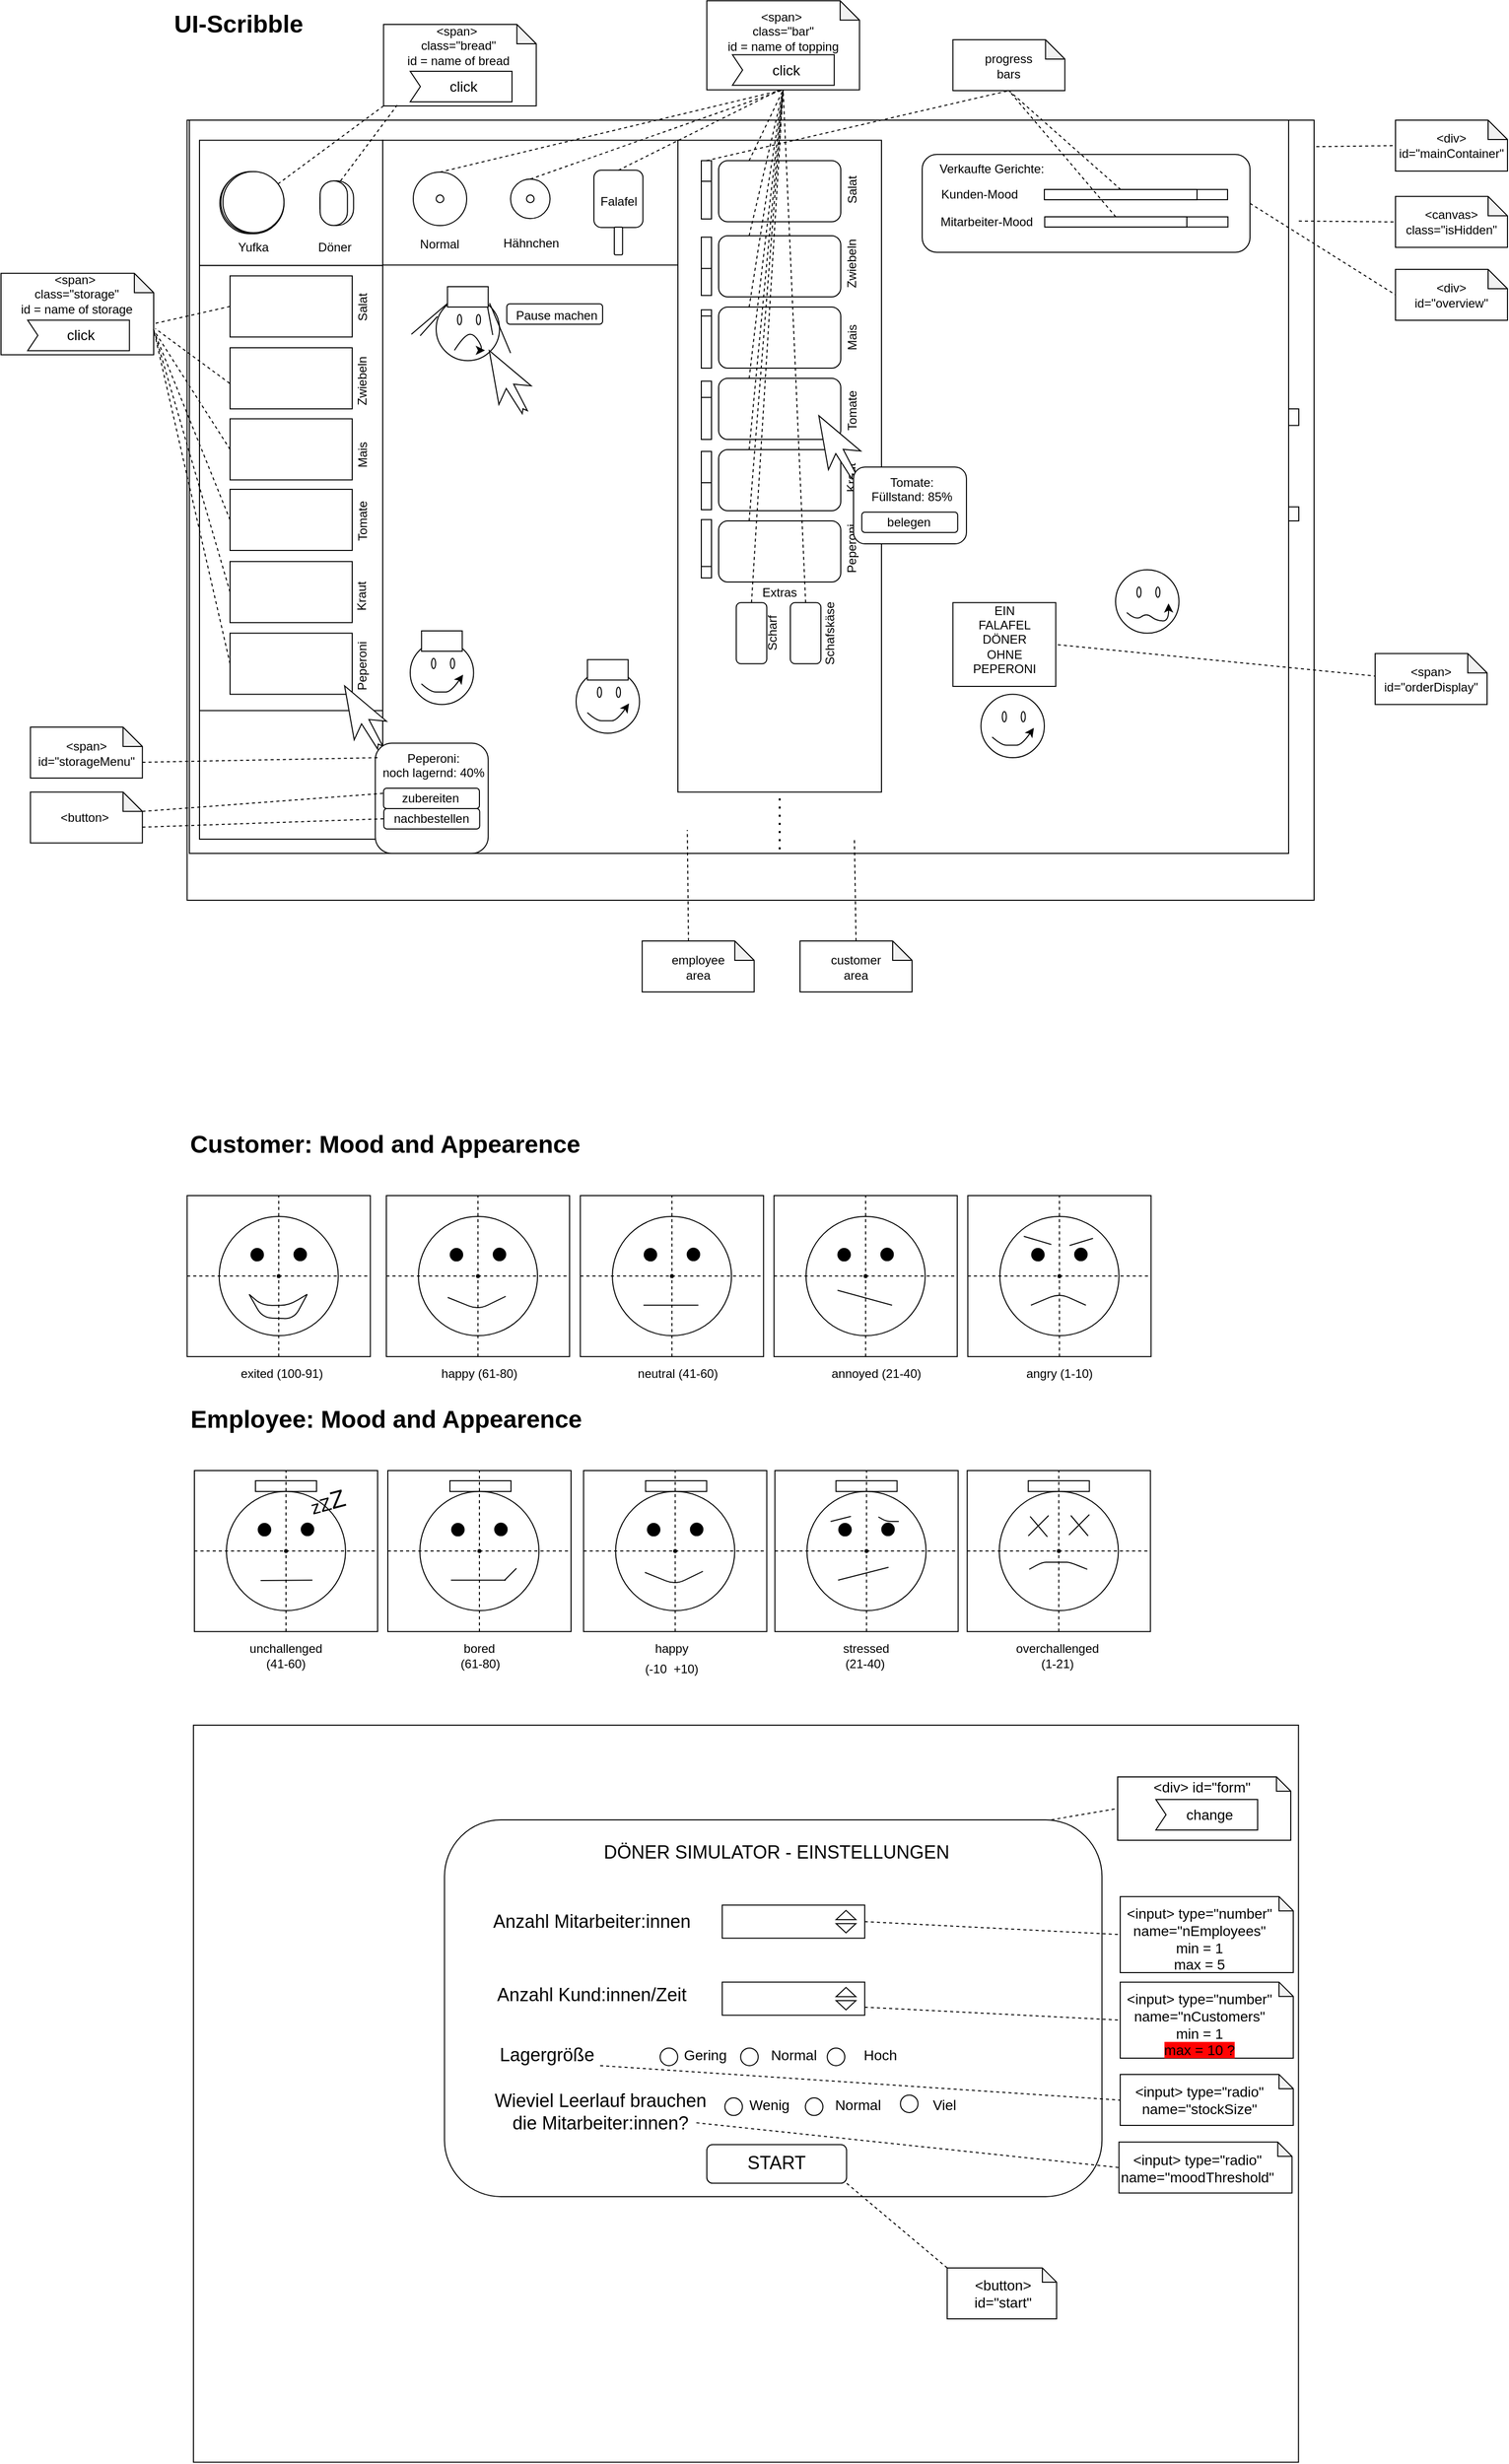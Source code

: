 <mxfile version="14.9.6" type="device"><diagram id="t9Em0iVI2bKVnGN0U5hO" name="Seite-1"><mxGraphModel dx="2673" dy="705" grid="1" gridSize="10" guides="1" tooltips="1" connect="1" arrows="1" fold="1" page="1" pageScale="1" pageWidth="1169" pageHeight="827" math="0" shadow="0"><root><mxCell id="0"/><mxCell id="1" parent="0"/><mxCell id="r9yEMF4VHFX7Fw65Cjpk-1" value="" style="rounded=0;whiteSpace=wrap;html=1;" parent="1" vertex="1"><mxGeometry x="32.82" y="123.99" width="1107.18" height="766.01" as="geometry"/></mxCell><mxCell id="9U9Ucz0AFQKiqhOZlWMx-1" value="UI-Scribble" style="text;strokeColor=none;fillColor=none;html=1;fontSize=24;fontStyle=1;verticalAlign=middle;align=center;" parent="1" vertex="1"><mxGeometry x="32.82" y="10" width="100" height="40" as="geometry"/></mxCell><mxCell id="9U9Ucz0AFQKiqhOZlWMx-2" value="" style="rounded=0;whiteSpace=wrap;html=1;" parent="1" vertex="1"><mxGeometry x="39.06" y="1700" width="1085.63" height="723.75" as="geometry"/></mxCell><mxCell id="9U9Ucz0AFQKiqhOZlWMx-32" value="" style="rounded=1;whiteSpace=wrap;html=1;" parent="1" vertex="1"><mxGeometry x="552.06" y="2080.44" width="120" height="60" as="geometry"/></mxCell><mxCell id="9U9Ucz0AFQKiqhOZlWMx-33" value="" style="rounded=1;whiteSpace=wrap;html=1;" parent="1" vertex="1"><mxGeometry x="552.06" y="2010.44" width="120" height="60" as="geometry"/></mxCell><mxCell id="9U9Ucz0AFQKiqhOZlWMx-34" value="" style="rounded=1;whiteSpace=wrap;html=1;" parent="1" vertex="1"><mxGeometry x="552.06" y="1940.44" width="120" height="60" as="geometry"/></mxCell><mxCell id="9U9Ucz0AFQKiqhOZlWMx-35" value="" style="rounded=1;whiteSpace=wrap;html=1;" parent="1" vertex="1"><mxGeometry x="552.06" y="1870.44" width="120" height="60" as="geometry"/></mxCell><mxCell id="9U9Ucz0AFQKiqhOZlWMx-36" value="" style="rounded=1;whiteSpace=wrap;html=1;" parent="1" vertex="1"><mxGeometry x="552.06" y="1800.44" width="120" height="60" as="geometry"/></mxCell><mxCell id="9U9Ucz0AFQKiqhOZlWMx-45" value="" style="rounded=0;whiteSpace=wrap;html=1;rotation=90;" parent="1" vertex="1"><mxGeometry x="521.56" y="1815.31" width="37" height="10" as="geometry"/></mxCell><mxCell id="9U9Ucz0AFQKiqhOZlWMx-46" value="" style="rounded=0;whiteSpace=wrap;html=1;rotation=90;" parent="1" vertex="1"><mxGeometry x="526.81" y="1840.82" width="26.5" height="10" as="geometry"/></mxCell><mxCell id="9U9Ucz0AFQKiqhOZlWMx-47" value="" style="rounded=0;whiteSpace=wrap;html=1;rotation=90;" parent="1" vertex="1"><mxGeometry x="534.81" y="1873.44" width="10.5" height="10" as="geometry"/></mxCell><mxCell id="9U9Ucz0AFQKiqhOZlWMx-48" value="" style="rounded=0;whiteSpace=wrap;html=1;rotation=90;" parent="1" vertex="1"><mxGeometry x="514.44" y="1899.83" width="51.25" height="10" as="geometry"/></mxCell><mxCell id="9U9Ucz0AFQKiqhOZlWMx-49" value="" style="rounded=0;whiteSpace=wrap;html=1;rotation=90;" parent="1" vertex="1"><mxGeometry x="529.81" y="1948.44" width="20.5" height="10" as="geometry"/></mxCell><mxCell id="9U9Ucz0AFQKiqhOZlWMx-50" value="" style="rounded=0;whiteSpace=wrap;html=1;rotation=90;" parent="1" vertex="1"><mxGeometry x="519.44" y="1974.82" width="41.25" height="10" as="geometry"/></mxCell><mxCell id="9U9Ucz0AFQKiqhOZlWMx-51" value="" style="rounded=0;whiteSpace=wrap;html=1;rotation=90;" parent="1" vertex="1"><mxGeometry x="521.56" y="2025.69" width="37" height="10" as="geometry"/></mxCell><mxCell id="9U9Ucz0AFQKiqhOZlWMx-52" value="" style="rounded=0;whiteSpace=wrap;html=1;rotation=90;" parent="1" vertex="1"><mxGeometry x="526.81" y="2051.2" width="26.5" height="10" as="geometry"/></mxCell><mxCell id="9U9Ucz0AFQKiqhOZlWMx-53" value="" style="rounded=0;whiteSpace=wrap;html=1;rotation=90;" parent="1" vertex="1"><mxGeometry x="514.81" y="2099.43" width="50.5" height="10" as="geometry"/></mxCell><mxCell id="9U9Ucz0AFQKiqhOZlWMx-54" value="" style="rounded=0;whiteSpace=wrap;html=1;rotation=90;" parent="1" vertex="1"><mxGeometry x="534.44" y="2125.81" width="11.25" height="10" as="geometry"/></mxCell><mxCell id="9U9Ucz0AFQKiqhOZlWMx-55" value="" style="rounded=1;whiteSpace=wrap;html=1;" parent="1" vertex="1"><mxGeometry x="285.69" y="1792.94" width="645.93" height="370" as="geometry"/></mxCell><mxCell id="9U9Ucz0AFQKiqhOZlWMx-92" value="&lt;font style=&quot;font-size: 18px&quot;&gt;DÖNER SIMULATOR - EINSTELLUNGEN&lt;/font&gt;" style="text;html=1;strokeColor=none;fillColor=none;align=center;verticalAlign=middle;whiteSpace=wrap;rounded=0;" parent="1" vertex="1"><mxGeometry x="382.06" y="1815.31" width="460" height="20" as="geometry"/></mxCell><mxCell id="dPcefrg4ikdXQYT2hCDR-1" value="" style="rounded=0;whiteSpace=wrap;html=1;" parent="1" vertex="1"><mxGeometry x="35" y="123.99" width="1080" height="720" as="geometry"/></mxCell><mxCell id="dPcefrg4ikdXQYT2hCDR-2" value="" style="rounded=0;whiteSpace=wrap;html=1;" parent="1" vertex="1"><mxGeometry x="515" y="143.75" width="200" height="640" as="geometry"/></mxCell><mxCell id="dPcefrg4ikdXQYT2hCDR-3" value="" style="rounded=0;whiteSpace=wrap;html=1;" parent="1" vertex="1"><mxGeometry x="45" y="143.75" width="180" height="686.25" as="geometry"/></mxCell><mxCell id="dPcefrg4ikdXQYT2hCDR-4" value="" style="rounded=0;whiteSpace=wrap;html=1;rotation=90;" parent="1" vertex="1"><mxGeometry x="308.75" y="60" width="122.5" height="290" as="geometry"/></mxCell><mxCell id="dPcefrg4ikdXQYT2hCDR-5" value="" style="rounded=0;whiteSpace=wrap;html=1;" parent="1" vertex="1"><mxGeometry x="1115" y="503.75" width="10" height="13.75" as="geometry"/></mxCell><mxCell id="dPcefrg4ikdXQYT2hCDR-6" value="" style="rounded=0;whiteSpace=wrap;html=1;" parent="1" vertex="1"><mxGeometry x="1115" y="407.5" width="10" height="16.25" as="geometry"/></mxCell><mxCell id="dPcefrg4ikdXQYT2hCDR-7" value="" style="ellipse;whiteSpace=wrap;html=1;aspect=fixed;" parent="1" vertex="1"><mxGeometry x="255" y="175" width="52.5" height="52.5" as="geometry"/></mxCell><mxCell id="dPcefrg4ikdXQYT2hCDR-8" value="" style="ellipse;whiteSpace=wrap;html=1;aspect=fixed;" parent="1" vertex="1"><mxGeometry x="350.63" y="181.88" width="38.75" height="38.75" as="geometry"/></mxCell><mxCell id="dPcefrg4ikdXQYT2hCDR-9" value="" style="rounded=1;whiteSpace=wrap;html=1;rotation=90;" parent="1" vertex="1"><mxGeometry x="428.49" y="177.18" width="56.15" height="48.13" as="geometry"/></mxCell><mxCell id="dPcefrg4ikdXQYT2hCDR-10" value="" style="rounded=1;whiteSpace=wrap;html=1;rotation=90;" parent="1" vertex="1"><mxGeometry x="442.97" y="238.59" width="27.19" height="8.13" as="geometry"/></mxCell><mxCell id="dPcefrg4ikdXQYT2hCDR-11" value="" style="ellipse;whiteSpace=wrap;html=1;aspect=fixed;" parent="1" vertex="1"><mxGeometry x="277.5" y="197.51" width="7.49" height="7.49" as="geometry"/></mxCell><mxCell id="dPcefrg4ikdXQYT2hCDR-12" value="" style="ellipse;whiteSpace=wrap;html=1;aspect=fixed;" parent="1" vertex="1"><mxGeometry x="366.26" y="197.5" width="7.49" height="7.49" as="geometry"/></mxCell><mxCell id="dPcefrg4ikdXQYT2hCDR-13" value="" style="ellipse;whiteSpace=wrap;html=1;aspect=fixed;" parent="1" vertex="1"><mxGeometry x="65" y="175.5" width="60" height="60" as="geometry"/></mxCell><mxCell id="dPcefrg4ikdXQYT2hCDR-14" value="" style="ellipse;whiteSpace=wrap;html=1;aspect=fixed;" parent="1" vertex="1"><mxGeometry x="68" y="175.5" width="60" height="60" as="geometry"/></mxCell><mxCell id="dPcefrg4ikdXQYT2hCDR-15" value="" style="ellipse;whiteSpace=wrap;html=1;aspect=fixed;" parent="1" vertex="1"><mxGeometry x="66" y="174.5" width="60" height="60" as="geometry"/></mxCell><mxCell id="dPcefrg4ikdXQYT2hCDR-16" value="" style="ellipse;whiteSpace=wrap;html=1;aspect=fixed;" parent="1" vertex="1"><mxGeometry x="68" y="174.5" width="60" height="60" as="geometry"/></mxCell><mxCell id="dPcefrg4ikdXQYT2hCDR-17" value="" style="rounded=1;whiteSpace=wrap;html=1;arcSize=50;rotation=90;" parent="1" vertex="1"><mxGeometry x="157.93" y="189" width="43.83" height="33" as="geometry"/></mxCell><mxCell id="dPcefrg4ikdXQYT2hCDR-18" value="" style="rounded=1;whiteSpace=wrap;html=1;arcSize=50;rotation=90;" parent="1" vertex="1"><mxGeometry x="155" y="192.08" width="43.83" height="26.84" as="geometry"/></mxCell><mxCell id="dPcefrg4ikdXQYT2hCDR-19" value="" style="rounded=1;whiteSpace=wrap;html=1;" parent="1" vertex="1"><mxGeometry x="555" y="517.5" width="120" height="60" as="geometry"/></mxCell><mxCell id="dPcefrg4ikdXQYT2hCDR-20" value="" style="rounded=1;whiteSpace=wrap;html=1;" parent="1" vertex="1"><mxGeometry x="555" y="447.5" width="120" height="60" as="geometry"/></mxCell><mxCell id="dPcefrg4ikdXQYT2hCDR-21" value="" style="rounded=1;whiteSpace=wrap;html=1;" parent="1" vertex="1"><mxGeometry x="555" y="377.5" width="120" height="60" as="geometry"/></mxCell><mxCell id="dPcefrg4ikdXQYT2hCDR-22" value="" style="rounded=1;whiteSpace=wrap;html=1;" parent="1" vertex="1"><mxGeometry x="555" y="307.5" width="120" height="60" as="geometry"/></mxCell><mxCell id="dPcefrg4ikdXQYT2hCDR-23" value="" style="rounded=1;whiteSpace=wrap;html=1;" parent="1" vertex="1"><mxGeometry x="555" y="237.5" width="120" height="60" as="geometry"/></mxCell><mxCell id="dPcefrg4ikdXQYT2hCDR-24" value="" style="rounded=1;whiteSpace=wrap;html=1;" parent="1" vertex="1"><mxGeometry x="555" y="163.75" width="120" height="60" as="geometry"/></mxCell><mxCell id="dPcefrg4ikdXQYT2hCDR-26" value="" style="rounded=1;whiteSpace=wrap;html=1;" parent="1" vertex="1"><mxGeometry x="572.32" y="597.75" width="30" height="60" as="geometry"/></mxCell><mxCell id="dPcefrg4ikdXQYT2hCDR-27" value="" style="rounded=1;whiteSpace=wrap;html=1;" parent="1" vertex="1"><mxGeometry x="625.48" y="597.75" width="30" height="60" as="geometry"/></mxCell><mxCell id="dPcefrg4ikdXQYT2hCDR-28" value="" style="rounded=0;whiteSpace=wrap;html=1;" parent="1" vertex="1"><mxGeometry x="45" y="266.75" width="180" height="563.25" as="geometry"/></mxCell><mxCell id="dPcefrg4ikdXQYT2hCDR-29" value="" style="rounded=0;whiteSpace=wrap;html=1;rotation=90;" parent="1" vertex="1"><mxGeometry x="524.5" y="177.25" width="37" height="10" as="geometry"/></mxCell><mxCell id="dPcefrg4ikdXQYT2hCDR-30" value="" style="rounded=0;whiteSpace=wrap;html=1;rotation=90;" parent="1" vertex="1"><mxGeometry x="524.5" y="197.51" width="37" height="10" as="geometry"/></mxCell><mxCell id="dPcefrg4ikdXQYT2hCDR-31" value="" style="rounded=0;whiteSpace=wrap;html=1;rotation=90;" parent="1" vertex="1"><mxGeometry x="524.5" y="252.37" width="37" height="10" as="geometry"/></mxCell><mxCell id="dPcefrg4ikdXQYT2hCDR-32" value="" style="rounded=0;whiteSpace=wrap;html=1;rotation=90;" parent="1" vertex="1"><mxGeometry x="529.75" y="277.88" width="26.5" height="10" as="geometry"/></mxCell><mxCell id="dPcefrg4ikdXQYT2hCDR-33" value="" style="rounded=0;whiteSpace=wrap;html=1;rotation=90;" parent="1" vertex="1"><mxGeometry x="537.75" y="310.5" width="10.5" height="10" as="geometry"/></mxCell><mxCell id="dPcefrg4ikdXQYT2hCDR-34" value="" style="rounded=0;whiteSpace=wrap;html=1;rotation=90;" parent="1" vertex="1"><mxGeometry x="517.38" y="336.89" width="51.25" height="10" as="geometry"/></mxCell><mxCell id="dPcefrg4ikdXQYT2hCDR-35" value="" style="rounded=0;whiteSpace=wrap;html=1;rotation=90;" parent="1" vertex="1"><mxGeometry x="532.75" y="385.5" width="20.5" height="10" as="geometry"/></mxCell><mxCell id="dPcefrg4ikdXQYT2hCDR-36" value="" style="rounded=0;whiteSpace=wrap;html=1;rotation=90;" parent="1" vertex="1"><mxGeometry x="522.38" y="411.88" width="41.25" height="10" as="geometry"/></mxCell><mxCell id="dPcefrg4ikdXQYT2hCDR-37" value="" style="rounded=0;whiteSpace=wrap;html=1;rotation=90;" parent="1" vertex="1"><mxGeometry x="524.5" y="462.75" width="37" height="10" as="geometry"/></mxCell><mxCell id="dPcefrg4ikdXQYT2hCDR-38" value="" style="rounded=0;whiteSpace=wrap;html=1;rotation=90;" parent="1" vertex="1"><mxGeometry x="529.75" y="488.26" width="26.5" height="10" as="geometry"/></mxCell><mxCell id="dPcefrg4ikdXQYT2hCDR-39" value="" style="rounded=0;whiteSpace=wrap;html=1;rotation=90;" parent="1" vertex="1"><mxGeometry x="517.75" y="536.49" width="50.5" height="10" as="geometry"/></mxCell><mxCell id="dPcefrg4ikdXQYT2hCDR-40" value="" style="rounded=0;whiteSpace=wrap;html=1;rotation=90;" parent="1" vertex="1"><mxGeometry x="537.38" y="562.87" width="11.25" height="10" as="geometry"/></mxCell><mxCell id="dPcefrg4ikdXQYT2hCDR-41" value="" style="rounded=1;whiteSpace=wrap;html=1;" parent="1" vertex="1"><mxGeometry x="755" y="157.68" width="322.03" height="96.07" as="geometry"/></mxCell><mxCell id="dPcefrg4ikdXQYT2hCDR-42" value="" style="ellipse;whiteSpace=wrap;html=1;aspect=fixed;" parent="1" vertex="1"><mxGeometry x="415" y="663.75" width="62.26" height="62.26" as="geometry"/></mxCell><mxCell id="dPcefrg4ikdXQYT2hCDR-43" value="" style="ellipse;whiteSpace=wrap;html=1;rotation=90;" parent="1" vertex="1"><mxGeometry x="432.97" y="683.75" width="10" height="4" as="geometry"/></mxCell><mxCell id="dPcefrg4ikdXQYT2hCDR-44" value="" style="ellipse;whiteSpace=wrap;html=1;rotation=90;" parent="1" vertex="1"><mxGeometry x="451.57" y="683.75" width="10" height="4" as="geometry"/></mxCell><mxCell id="dPcefrg4ikdXQYT2hCDR-45" value="" style="curved=1;endArrow=classic;html=1;exitX=0.177;exitY=0.675;exitDx=0;exitDy=0;exitPerimeter=0;entryX=0.835;entryY=0.53;entryDx=0;entryDy=0;entryPerimeter=0;" parent="1" source="dPcefrg4ikdXQYT2hCDR-42" target="dPcefrg4ikdXQYT2hCDR-42" edge="1"><mxGeometry width="50" height="50" relative="1" as="geometry"><mxPoint x="371.57" y="813.75" as="sourcePoint"/><mxPoint x="421.57" y="763.75" as="targetPoint"/><Array as="points"><mxPoint x="435" y="713.75"/><mxPoint x="445" y="713.75"/><mxPoint x="455" y="713.75"/></Array></mxGeometry></mxCell><mxCell id="dPcefrg4ikdXQYT2hCDR-46" value="" style="rounded=0;whiteSpace=wrap;html=1;" parent="1" vertex="1"><mxGeometry x="426.13" y="653.75" width="40" height="20" as="geometry"/></mxCell><mxCell id="dPcefrg4ikdXQYT2hCDR-47" value="" style="ellipse;whiteSpace=wrap;html=1;aspect=fixed;" parent="1" vertex="1"><mxGeometry x="277.5" y="297.88" width="62.26" height="62.26" as="geometry"/></mxCell><mxCell id="dPcefrg4ikdXQYT2hCDR-48" value="" style="ellipse;whiteSpace=wrap;html=1;rotation=90;" parent="1" vertex="1"><mxGeometry x="295.47" y="317.88" width="10" height="4" as="geometry"/></mxCell><mxCell id="dPcefrg4ikdXQYT2hCDR-49" value="" style="ellipse;whiteSpace=wrap;html=1;rotation=90;" parent="1" vertex="1"><mxGeometry x="314.07" y="317.88" width="10" height="4" as="geometry"/></mxCell><mxCell id="dPcefrg4ikdXQYT2hCDR-50" value="" style="curved=1;endArrow=classic;html=1;" parent="1" edge="1"><mxGeometry width="50" height="50" relative="1" as="geometry"><mxPoint x="295.47" y="350" as="sourcePoint"/><mxPoint x="325.47" y="350" as="targetPoint"/><Array as="points"><mxPoint x="304.47" y="336"/><mxPoint x="314.47" y="333"/><mxPoint x="324.47" y="350"/></Array></mxGeometry></mxCell><mxCell id="dPcefrg4ikdXQYT2hCDR-51" value="" style="rounded=0;whiteSpace=wrap;html=1;" parent="1" vertex="1"><mxGeometry x="288.63" y="287.5" width="40" height="20" as="geometry"/></mxCell><mxCell id="dPcefrg4ikdXQYT2hCDR-52" value="" style="endArrow=none;html=1;exitX=0.202;exitY=0.292;exitDx=0;exitDy=0;exitPerimeter=0;" parent="1" source="dPcefrg4ikdXQYT2hCDR-1" edge="1"><mxGeometry width="50" height="50" relative="1" as="geometry"><mxPoint x="238.63" y="354.01" as="sourcePoint"/><mxPoint x="288.63" y="304.01" as="targetPoint"/></mxGeometry></mxCell><mxCell id="dPcefrg4ikdXQYT2hCDR-53" value="" style="endArrow=none;html=1;entryX=0.984;entryY=0.994;entryDx=0;entryDy=0;entryPerimeter=0;exitX=0.276;exitY=0.293;exitDx=0;exitDy=0;exitPerimeter=0;" parent="1" source="dPcefrg4ikdXQYT2hCDR-1" target="dPcefrg4ikdXQYT2hCDR-51" edge="1"><mxGeometry width="50" height="50" relative="1" as="geometry"><mxPoint x="339.38" y="367.88" as="sourcePoint"/><mxPoint x="389.38" y="317.88" as="targetPoint"/></mxGeometry></mxCell><mxCell id="dPcefrg4ikdXQYT2hCDR-54" value="" style="endArrow=none;html=1;entryX=0.843;entryY=0.094;entryDx=0;entryDy=0;entryPerimeter=0;exitX=0.276;exitY=0.293;exitDx=0;exitDy=0;exitPerimeter=0;" parent="1" target="dPcefrg4ikdXQYT2hCDR-47" edge="1"><mxGeometry width="50" height="50" relative="1" as="geometry"><mxPoint x="350.63" y="352.67" as="sourcePoint"/><mxPoint x="335.54" y="305.34" as="targetPoint"/></mxGeometry></mxCell><mxCell id="dPcefrg4ikdXQYT2hCDR-55" value="" style="endArrow=none;html=1;entryX=0.019;entryY=0.303;entryDx=0;entryDy=0;entryPerimeter=0;exitX=0.21;exitY=0.294;exitDx=0;exitDy=0;exitPerimeter=0;" parent="1" source="dPcefrg4ikdXQYT2hCDR-1" target="dPcefrg4ikdXQYT2hCDR-47" edge="1"><mxGeometry width="50" height="50" relative="1" as="geometry"><mxPoint x="288.63" y="411.88" as="sourcePoint"/><mxPoint x="267.985" y="362.942" as="targetPoint"/></mxGeometry></mxCell><mxCell id="dPcefrg4ikdXQYT2hCDR-56" value="" style="ellipse;whiteSpace=wrap;html=1;aspect=fixed;" parent="1" vertex="1"><mxGeometry x="812.74" y="687.75" width="62.26" height="62.26" as="geometry"/></mxCell><mxCell id="dPcefrg4ikdXQYT2hCDR-57" value="" style="ellipse;whiteSpace=wrap;html=1;rotation=90;" parent="1" vertex="1"><mxGeometry x="830.71" y="707.75" width="10" height="4" as="geometry"/></mxCell><mxCell id="dPcefrg4ikdXQYT2hCDR-58" value="" style="ellipse;whiteSpace=wrap;html=1;rotation=90;" parent="1" vertex="1"><mxGeometry x="849.31" y="707.75" width="10" height="4" as="geometry"/></mxCell><mxCell id="dPcefrg4ikdXQYT2hCDR-59" value="" style="curved=1;endArrow=classic;html=1;exitX=0.177;exitY=0.675;exitDx=0;exitDy=0;exitPerimeter=0;entryX=0.835;entryY=0.53;entryDx=0;entryDy=0;entryPerimeter=0;" parent="1" source="dPcefrg4ikdXQYT2hCDR-56" target="dPcefrg4ikdXQYT2hCDR-56" edge="1"><mxGeometry width="50" height="50" relative="1" as="geometry"><mxPoint x="769.31" y="837.75" as="sourcePoint"/><mxPoint x="819.31" y="787.75" as="targetPoint"/><Array as="points"><mxPoint x="832.74" y="737.75"/><mxPoint x="842.74" y="737.75"/><mxPoint x="852.74" y="737.75"/></Array></mxGeometry></mxCell><mxCell id="dPcefrg4ikdXQYT2hCDR-60" value="" style="ellipse;whiteSpace=wrap;html=1;aspect=fixed;" parent="1" vertex="1"><mxGeometry x="945" y="565.49" width="62.26" height="62.26" as="geometry"/></mxCell><mxCell id="dPcefrg4ikdXQYT2hCDR-61" value="" style="ellipse;whiteSpace=wrap;html=1;rotation=90;" parent="1" vertex="1"><mxGeometry x="962.97" y="585.49" width="10" height="4" as="geometry"/></mxCell><mxCell id="dPcefrg4ikdXQYT2hCDR-62" value="" style="ellipse;whiteSpace=wrap;html=1;rotation=90;" parent="1" vertex="1"><mxGeometry x="981.57" y="585.49" width="10" height="4" as="geometry"/></mxCell><mxCell id="dPcefrg4ikdXQYT2hCDR-63" value="" style="curved=1;endArrow=classic;html=1;exitX=0.177;exitY=0.675;exitDx=0;exitDy=0;exitPerimeter=0;entryX=0.835;entryY=0.53;entryDx=0;entryDy=0;entryPerimeter=0;" parent="1" source="dPcefrg4ikdXQYT2hCDR-60" target="dPcefrg4ikdXQYT2hCDR-60" edge="1"><mxGeometry width="50" height="50" relative="1" as="geometry"><mxPoint x="901.57" y="715.49" as="sourcePoint"/><mxPoint x="951.57" y="665.49" as="targetPoint"/><Array as="points"><mxPoint x="965" y="615.49"/><mxPoint x="975.26" y="607.88"/><mxPoint x="985" y="615.49"/><mxPoint x="997.26" y="615.88"/></Array></mxGeometry></mxCell><mxCell id="dPcefrg4ikdXQYT2hCDR-64" value="" style="rounded=0;whiteSpace=wrap;html=1;" parent="1" vertex="1"><mxGeometry x="45" y="266.75" width="180" height="437" as="geometry"/></mxCell><mxCell id="dPcefrg4ikdXQYT2hCDR-65" value="" style="rounded=0;whiteSpace=wrap;html=1;" parent="1" vertex="1"><mxGeometry x="75" y="276.89" width="120" height="60" as="geometry"/></mxCell><mxCell id="dPcefrg4ikdXQYT2hCDR-66" value="" style="rounded=0;whiteSpace=wrap;html=1;" parent="1" vertex="1"><mxGeometry x="75" y="347.5" width="120" height="60" as="geometry"/></mxCell><mxCell id="dPcefrg4ikdXQYT2hCDR-67" value="" style="rounded=0;whiteSpace=wrap;html=1;" parent="1" vertex="1"><mxGeometry x="75" y="417.25" width="120" height="60" as="geometry"/></mxCell><mxCell id="dPcefrg4ikdXQYT2hCDR-68" value="" style="rounded=0;whiteSpace=wrap;html=1;" parent="1" vertex="1"><mxGeometry x="75" y="486.49" width="120" height="60" as="geometry"/></mxCell><mxCell id="dPcefrg4ikdXQYT2hCDR-69" value="" style="rounded=0;whiteSpace=wrap;html=1;" parent="1" vertex="1"><mxGeometry x="75" y="557.36" width="120" height="60" as="geometry"/></mxCell><mxCell id="dPcefrg4ikdXQYT2hCDR-70" value="" style="rounded=0;whiteSpace=wrap;html=1;" parent="1" vertex="1"><mxGeometry x="75" y="627.75" width="120" height="60" as="geometry"/></mxCell><mxCell id="dPcefrg4ikdXQYT2hCDR-71" value="Verkaufte Gerichte:" style="text;html=1;strokeColor=none;fillColor=none;align=center;verticalAlign=middle;whiteSpace=wrap;rounded=0;" parent="1" vertex="1"><mxGeometry x="736.57" y="161.88" width="173.43" height="20" as="geometry"/></mxCell><mxCell id="dPcefrg4ikdXQYT2hCDR-72" value="Kunden-Mood" style="text;html=1;strokeColor=none;fillColor=none;align=center;verticalAlign=middle;whiteSpace=wrap;rounded=0;" parent="1" vertex="1"><mxGeometry x="725" y="186.75" width="173.43" height="20" as="geometry"/></mxCell><mxCell id="dPcefrg4ikdXQYT2hCDR-73" value="Mitarbeiter-Mood" style="text;html=1;strokeColor=none;fillColor=none;align=center;verticalAlign=middle;whiteSpace=wrap;rounded=0;" parent="1" vertex="1"><mxGeometry x="732" y="213.75" width="173.43" height="20" as="geometry"/></mxCell><mxCell id="dPcefrg4ikdXQYT2hCDR-74" value="" style="rounded=0;whiteSpace=wrap;html=1;rotation=0;" parent="1" vertex="1"><mxGeometry x="875.71" y="192.08" width="179.29" height="10" as="geometry"/></mxCell><mxCell id="dPcefrg4ikdXQYT2hCDR-75" value="" style="rounded=0;whiteSpace=wrap;html=1;rotation=0;" parent="1" vertex="1"><mxGeometry x="875" y="192.08" width="150" height="10" as="geometry"/></mxCell><mxCell id="dPcefrg4ikdXQYT2hCDR-76" value="" style="rounded=0;whiteSpace=wrap;html=1;rotation=0;" parent="1" vertex="1"><mxGeometry x="876.06" y="218.92" width="179.29" height="10" as="geometry"/></mxCell><mxCell id="dPcefrg4ikdXQYT2hCDR-77" value="" style="rounded=0;whiteSpace=wrap;html=1;rotation=0;" parent="1" vertex="1"><mxGeometry x="875.35" y="218.92" width="139.65" height="10" as="geometry"/></mxCell><mxCell id="dPcefrg4ikdXQYT2hCDR-78" value="" style="whiteSpace=wrap;html=1;shape=mxgraph.basic.rectCallout;dx=101.06;dy=0;boundedLbl=1;" parent="1" vertex="1"><mxGeometry x="785.18" y="597.75" width="101.06" height="82.25" as="geometry"/></mxCell><mxCell id="dPcefrg4ikdXQYT2hCDR-79" value="EIN FALAFEL DÖNER OHNE PEPERONI" style="text;html=1;strokeColor=none;fillColor=none;align=center;verticalAlign=middle;whiteSpace=wrap;rounded=0;" parent="1" vertex="1"><mxGeometry x="815.71" y="623.75" width="40" height="20" as="geometry"/></mxCell><mxCell id="dPcefrg4ikdXQYT2hCDR-80" value="&lt;font style=&quot;font-size: 18px&quot;&gt;Anzahl Mitarbeiter:innen&lt;/font&gt;" style="text;html=1;strokeColor=none;fillColor=none;align=center;verticalAlign=middle;whiteSpace=wrap;rounded=0;" parent="1" vertex="1"><mxGeometry x="325.69" y="1883.44" width="208.75" height="20" as="geometry"/></mxCell><mxCell id="dPcefrg4ikdXQYT2hCDR-82" value="" style="rounded=0;whiteSpace=wrap;html=1;" parent="1" vertex="1"><mxGeometry x="558.56" y="1876.69" width="140" height="32.5" as="geometry"/></mxCell><mxCell id="dPcefrg4ikdXQYT2hCDR-84" value="" style="triangle;whiteSpace=wrap;html=1;rotation=-90;" parent="1" vertex="1"><mxGeometry x="675.62" y="1876.69" width="9.06" height="19.45" as="geometry"/></mxCell><mxCell id="dPcefrg4ikdXQYT2hCDR-86" value="" style="triangle;whiteSpace=wrap;html=1;rotation=90;" parent="1" vertex="1"><mxGeometry x="675.62" y="1889.69" width="9.06" height="19.45" as="geometry"/></mxCell><mxCell id="dPcefrg4ikdXQYT2hCDR-87" value="" style="shape=note;whiteSpace=wrap;html=1;backgroundOutline=1;darkOpacity=0.05;size=14;" parent="1" vertex="1"><mxGeometry x="947.06" y="1750.82" width="170" height="62.12" as="geometry"/></mxCell><mxCell id="dPcefrg4ikdXQYT2hCDR-88" value="&lt;font style=&quot;font-size: 14px&quot;&gt;&amp;lt;div&amp;gt; id=&quot;form&lt;/font&gt;" style="text;html=1;strokeColor=none;fillColor=none;align=center;verticalAlign=middle;whiteSpace=wrap;rounded=0;" parent="1" vertex="1"><mxGeometry x="984.56" y="1750.82" width="95" height="20" as="geometry"/></mxCell><mxCell id="dPcefrg4ikdXQYT2hCDR-89" value="" style="html=1;shadow=0;dashed=0;align=center;verticalAlign=middle;shape=mxgraph.arrows2.arrow;dy=0;dx=0;notch=10;" parent="1" vertex="1"><mxGeometry x="984.56" y="1772.94" width="100" height="30" as="geometry"/></mxCell><mxCell id="dPcefrg4ikdXQYT2hCDR-90" value="&lt;font style=&quot;font-size: 14px&quot;&gt;change&lt;/font&gt;" style="text;html=1;strokeColor=none;fillColor=none;align=center;verticalAlign=middle;whiteSpace=wrap;rounded=0;" parent="1" vertex="1"><mxGeometry x="989.56" y="1777.94" width="95" height="20" as="geometry"/></mxCell><mxCell id="dPcefrg4ikdXQYT2hCDR-92" value="" style="endArrow=none;dashed=1;html=1;exitX=0.923;exitY=0;exitDx=0;exitDy=0;exitPerimeter=0;entryX=0;entryY=0.5;entryDx=0;entryDy=0;entryPerimeter=0;" parent="1" source="9U9Ucz0AFQKiqhOZlWMx-55" target="dPcefrg4ikdXQYT2hCDR-87" edge="1"><mxGeometry width="50" height="50" relative="1" as="geometry"><mxPoint x="957.06" y="1772.94" as="sourcePoint"/><mxPoint x="1007.06" y="1722.94" as="targetPoint"/></mxGeometry></mxCell><mxCell id="dPcefrg4ikdXQYT2hCDR-93" value="" style="shape=note;whiteSpace=wrap;html=1;backgroundOutline=1;darkOpacity=0.05;size=14;" parent="1" vertex="1"><mxGeometry x="947.06" y="1750.82" width="170" height="62.12" as="geometry"/></mxCell><mxCell id="dPcefrg4ikdXQYT2hCDR-94" value="&lt;font style=&quot;font-size: 14px&quot;&gt;&amp;lt;div&amp;gt; id=&quot;form&quot;&lt;/font&gt;" style="text;html=1;strokeColor=none;fillColor=none;align=center;verticalAlign=middle;whiteSpace=wrap;rounded=0;" parent="1" vertex="1"><mxGeometry x="960" y="1750.82" width="140" height="20" as="geometry"/></mxCell><mxCell id="dPcefrg4ikdXQYT2hCDR-95" value="" style="html=1;shadow=0;dashed=0;align=center;verticalAlign=middle;shape=mxgraph.arrows2.arrow;dy=0;dx=0;notch=10;" parent="1" vertex="1"><mxGeometry x="984.56" y="1772.94" width="100" height="30" as="geometry"/></mxCell><mxCell id="dPcefrg4ikdXQYT2hCDR-96" value="&lt;font style=&quot;font-size: 14px&quot;&gt;change&lt;/font&gt;" style="text;html=1;strokeColor=none;fillColor=none;align=center;verticalAlign=middle;whiteSpace=wrap;rounded=0;" parent="1" vertex="1"><mxGeometry x="989.56" y="1777.94" width="95" height="20" as="geometry"/></mxCell><mxCell id="dPcefrg4ikdXQYT2hCDR-98" value="" style="shape=note;whiteSpace=wrap;html=1;backgroundOutline=1;darkOpacity=0.05;size=14;" parent="1" vertex="1"><mxGeometry x="949.56" y="1868.32" width="170" height="74.62" as="geometry"/></mxCell><mxCell id="dPcefrg4ikdXQYT2hCDR-99" value="&lt;font style=&quot;font-size: 14px&quot;&gt;&amp;lt;input&amp;gt; type=&quot;number&quot; name=&quot;nEmployees&quot;&lt;br&gt;min = 1&lt;br&gt;max = 5&lt;br&gt;&lt;/font&gt;" style="text;html=1;strokeColor=none;fillColor=none;align=center;verticalAlign=middle;whiteSpace=wrap;rounded=0;" parent="1" vertex="1"><mxGeometry x="949.56" y="1903.44" width="155" height="12.5" as="geometry"/></mxCell><mxCell id="dPcefrg4ikdXQYT2hCDR-102" value="" style="endArrow=none;dashed=1;html=1;exitX=1;exitY=0.5;exitDx=0;exitDy=0;entryX=0;entryY=0.5;entryDx=0;entryDy=0;entryPerimeter=0;" parent="1" source="dPcefrg4ikdXQYT2hCDR-82" target="dPcefrg4ikdXQYT2hCDR-98" edge="1"><mxGeometry width="50" height="50" relative="1" as="geometry"><mxPoint x="698.558" y="1902.622" as="sourcePoint"/><mxPoint x="813.4" y="1822.94" as="targetPoint"/></mxGeometry></mxCell><mxCell id="dPcefrg4ikdXQYT2hCDR-103" style="edgeStyle=orthogonalEdgeStyle;rounded=0;orthogonalLoop=1;jettySize=auto;html=1;exitX=0.5;exitY=1;exitDx=0;exitDy=0;" parent="1" source="dPcefrg4ikdXQYT2hCDR-99" target="dPcefrg4ikdXQYT2hCDR-99" edge="1"><mxGeometry relative="1" as="geometry"/></mxCell><mxCell id="dPcefrg4ikdXQYT2hCDR-106" value="&lt;font style=&quot;font-size: 18px&quot;&gt;Anzahl Kund:innen/Zeit&lt;/font&gt;" style="text;html=1;strokeColor=none;fillColor=none;align=center;verticalAlign=middle;whiteSpace=wrap;rounded=0;" parent="1" vertex="1"><mxGeometry x="326.06" y="1954.82" width="208.75" height="20" as="geometry"/></mxCell><mxCell id="dPcefrg4ikdXQYT2hCDR-107" value="" style="rounded=0;whiteSpace=wrap;html=1;" parent="1" vertex="1"><mxGeometry x="558.56" y="1952.32" width="140" height="32.5" as="geometry"/></mxCell><mxCell id="dPcefrg4ikdXQYT2hCDR-108" value="" style="triangle;whiteSpace=wrap;html=1;rotation=-90;" parent="1" vertex="1"><mxGeometry x="675.62" y="1952.32" width="9.06" height="19.45" as="geometry"/></mxCell><mxCell id="dPcefrg4ikdXQYT2hCDR-109" value="" style="triangle;whiteSpace=wrap;html=1;rotation=90;" parent="1" vertex="1"><mxGeometry x="675.62" y="1965.32" width="9.06" height="19.45" as="geometry"/></mxCell><mxCell id="dPcefrg4ikdXQYT2hCDR-110" value="" style="shape=note;whiteSpace=wrap;html=1;backgroundOutline=1;darkOpacity=0.05;size=14;" parent="1" vertex="1"><mxGeometry x="949.56" y="1952.32" width="170" height="74.62" as="geometry"/></mxCell><mxCell id="dPcefrg4ikdXQYT2hCDR-111" value="&lt;font style=&quot;font-size: 14px&quot;&gt;&amp;lt;input&amp;gt; type=&quot;number&quot; name=&quot;nCustomers&quot;&lt;br&gt;min = 1&lt;br&gt;&lt;span style=&quot;background-color: rgb(255 , 3 , 3)&quot;&gt;max = 10 ?&lt;/span&gt;&lt;br&gt;&lt;/font&gt;" style="text;html=1;strokeColor=none;fillColor=none;align=center;verticalAlign=middle;whiteSpace=wrap;rounded=0;" parent="1" vertex="1"><mxGeometry x="949.56" y="1987.44" width="155" height="12.5" as="geometry"/></mxCell><mxCell id="dPcefrg4ikdXQYT2hCDR-112" value="" style="endArrow=none;dashed=1;html=1;exitX=1;exitY=0.5;exitDx=0;exitDy=0;entryX=0;entryY=0.5;entryDx=0;entryDy=0;entryPerimeter=0;" parent="1" target="dPcefrg4ikdXQYT2hCDR-110" edge="1"><mxGeometry width="50" height="50" relative="1" as="geometry"><mxPoint x="698.56" y="1976.94" as="sourcePoint"/><mxPoint x="813.4" y="1906.94" as="targetPoint"/></mxGeometry></mxCell><mxCell id="dPcefrg4ikdXQYT2hCDR-113" style="edgeStyle=orthogonalEdgeStyle;rounded=0;orthogonalLoop=1;jettySize=auto;html=1;exitX=0.5;exitY=1;exitDx=0;exitDy=0;" parent="1" source="dPcefrg4ikdXQYT2hCDR-111" target="dPcefrg4ikdXQYT2hCDR-111" edge="1"><mxGeometry relative="1" as="geometry"/></mxCell><mxCell id="dPcefrg4ikdXQYT2hCDR-117" value="&lt;span style=&quot;font-size: 18px&quot;&gt;Lagergröße&lt;/span&gt;" style="text;html=1;strokeColor=none;fillColor=none;align=center;verticalAlign=middle;whiteSpace=wrap;rounded=0;" parent="1" vertex="1"><mxGeometry x="282.05" y="2014.32" width="208.75" height="20" as="geometry"/></mxCell><mxCell id="dPcefrg4ikdXQYT2hCDR-120" value="" style="ellipse;whiteSpace=wrap;html=1;aspect=fixed;" parent="1" vertex="1"><mxGeometry x="497.56" y="2017.07" width="17.25" height="17.25" as="geometry"/></mxCell><mxCell id="dPcefrg4ikdXQYT2hCDR-121" value="&lt;font style=&quot;font-size: 14px&quot;&gt;Gering&lt;/font&gt;" style="text;html=1;strokeColor=none;fillColor=none;align=center;verticalAlign=middle;whiteSpace=wrap;rounded=0;" parent="1" vertex="1"><mxGeometry x="521.56" y="2014.32" width="40" height="20" as="geometry"/></mxCell><mxCell id="dPcefrg4ikdXQYT2hCDR-122" value="" style="ellipse;whiteSpace=wrap;html=1;aspect=fixed;" parent="1" vertex="1"><mxGeometry x="576.65" y="2017.07" width="17.25" height="17.25" as="geometry"/></mxCell><mxCell id="dPcefrg4ikdXQYT2hCDR-123" value="&lt;font style=&quot;font-size: 14px&quot;&gt;Normal&lt;/font&gt;" style="text;html=1;strokeColor=none;fillColor=none;align=center;verticalAlign=middle;whiteSpace=wrap;rounded=0;" parent="1" vertex="1"><mxGeometry x="608.56" y="2014.32" width="40" height="20" as="geometry"/></mxCell><mxCell id="dPcefrg4ikdXQYT2hCDR-124" value="" style="ellipse;whiteSpace=wrap;html=1;aspect=fixed;" parent="1" vertex="1"><mxGeometry x="661.72" y="2017.07" width="17.25" height="17.25" as="geometry"/></mxCell><mxCell id="dPcefrg4ikdXQYT2hCDR-125" value="&lt;font style=&quot;font-size: 14px&quot;&gt;Hoch&lt;/font&gt;" style="text;html=1;strokeColor=none;fillColor=none;align=center;verticalAlign=middle;whiteSpace=wrap;rounded=0;" parent="1" vertex="1"><mxGeometry x="693.63" y="2014.32" width="40" height="20" as="geometry"/></mxCell><mxCell id="dPcefrg4ikdXQYT2hCDR-126" value="" style="shape=note;whiteSpace=wrap;html=1;backgroundOutline=1;darkOpacity=0.05;size=14;" parent="1" vertex="1"><mxGeometry x="949.56" y="2042.94" width="170" height="50" as="geometry"/></mxCell><mxCell id="dPcefrg4ikdXQYT2hCDR-127" value="&lt;font style=&quot;font-size: 14px&quot;&gt;&amp;lt;input&amp;gt; type=&quot;radio&quot; name=&quot;stockSize&quot;&lt;br&gt;&lt;br&gt;&lt;/font&gt;" style="text;html=1;strokeColor=none;fillColor=none;align=center;verticalAlign=middle;whiteSpace=wrap;rounded=0;" parent="1" vertex="1"><mxGeometry x="949.56" y="2070.81" width="155" height="12.5" as="geometry"/></mxCell><mxCell id="dPcefrg4ikdXQYT2hCDR-128" style="edgeStyle=orthogonalEdgeStyle;rounded=0;orthogonalLoop=1;jettySize=auto;html=1;exitX=0.5;exitY=1;exitDx=0;exitDy=0;" parent="1" source="dPcefrg4ikdXQYT2hCDR-127" target="dPcefrg4ikdXQYT2hCDR-127" edge="1"><mxGeometry relative="1" as="geometry"/></mxCell><mxCell id="dPcefrg4ikdXQYT2hCDR-129" value="" style="endArrow=none;dashed=1;html=1;exitX=0.75;exitY=1;exitDx=0;exitDy=0;entryX=0;entryY=0.5;entryDx=0;entryDy=0;entryPerimeter=0;" parent="1" source="dPcefrg4ikdXQYT2hCDR-117" edge="1"><mxGeometry width="50" height="50" relative="1" as="geometry"><mxPoint x="698.56" y="2055.53" as="sourcePoint"/><mxPoint x="949.56" y="2068.22" as="targetPoint"/></mxGeometry></mxCell><mxCell id="dPcefrg4ikdXQYT2hCDR-130" value="&lt;span style=&quot;font-size: 18px&quot;&gt;Wieviel Leerlauf brauchen die Mitarbeiter:innen?&lt;/span&gt;" style="text;html=1;strokeColor=none;fillColor=none;align=center;verticalAlign=middle;whiteSpace=wrap;rounded=0;" parent="1" vertex="1"><mxGeometry x="330" y="2070.44" width="217.56" height="20" as="geometry"/></mxCell><mxCell id="dPcefrg4ikdXQYT2hCDR-134" value="" style="rounded=1;whiteSpace=wrap;html=1;" parent="1" vertex="1"><mxGeometry x="543.4" y="2111.88" width="137.31" height="37.87" as="geometry"/></mxCell><mxCell id="dPcefrg4ikdXQYT2hCDR-135" value="&lt;font style=&quot;font-size: 18px&quot;&gt;START&lt;/font&gt;" style="text;html=1;strokeColor=none;fillColor=none;align=center;verticalAlign=middle;whiteSpace=wrap;rounded=0;" parent="1" vertex="1"><mxGeometry x="592.06" y="2120.44" width="40" height="20" as="geometry"/></mxCell><mxCell id="dPcefrg4ikdXQYT2hCDR-136" value="" style="shape=note;whiteSpace=wrap;html=1;backgroundOutline=1;darkOpacity=0.05;size=14;" parent="1" vertex="1"><mxGeometry x="779.56" y="2232.94" width="107.5" height="50" as="geometry"/></mxCell><mxCell id="dPcefrg4ikdXQYT2hCDR-137" value="&lt;font style=&quot;font-size: 14px&quot;&gt;&amp;lt;button&amp;gt;&lt;br&gt;id=&quot;start&quot;&lt;br&gt;&lt;/font&gt;" style="text;html=1;strokeColor=none;fillColor=none;align=center;verticalAlign=middle;whiteSpace=wrap;rounded=0;" parent="1" vertex="1"><mxGeometry x="782.24" y="2251.69" width="104.82" height="12.5" as="geometry"/></mxCell><mxCell id="dPcefrg4ikdXQYT2hCDR-138" value="" style="endArrow=none;dashed=1;html=1;entryX=1;entryY=1;entryDx=0;entryDy=0;exitX=0;exitY=0;exitDx=0;exitDy=0;exitPerimeter=0;" parent="1" source="dPcefrg4ikdXQYT2hCDR-136" target="dPcefrg4ikdXQYT2hCDR-134" edge="1"><mxGeometry width="50" height="50" relative="1" as="geometry"><mxPoint x="407.06" y="2272.94" as="sourcePoint"/><mxPoint x="457.06" y="2222.94" as="targetPoint"/></mxGeometry></mxCell><mxCell id="r9yEMF4VHFX7Fw65Cjpk-3" value="" style="shape=note;whiteSpace=wrap;html=1;backgroundOutline=1;darkOpacity=0.05;size=19;" parent="1" vertex="1"><mxGeometry x="1220" y="123.99" width="110" height="50" as="geometry"/></mxCell><mxCell id="r9yEMF4VHFX7Fw65Cjpk-4" value="&amp;lt;div&amp;gt; id=&quot;mainContainer&quot;" style="text;html=1;strokeColor=none;fillColor=none;align=center;verticalAlign=middle;whiteSpace=wrap;rounded=0;" parent="1" vertex="1"><mxGeometry x="1255" y="139.49" width="40" height="20" as="geometry"/></mxCell><mxCell id="r9yEMF4VHFX7Fw65Cjpk-5" value="" style="endArrow=none;dashed=1;html=1;entryX=0;entryY=0.5;entryDx=0;entryDy=0;entryPerimeter=0;exitX=1.002;exitY=0.034;exitDx=0;exitDy=0;exitPerimeter=0;" parent="1" source="r9yEMF4VHFX7Fw65Cjpk-1" target="r9yEMF4VHFX7Fw65Cjpk-3" edge="1"><mxGeometry width="50" height="50" relative="1" as="geometry"><mxPoint x="630" y="510" as="sourcePoint"/><mxPoint x="680" y="460" as="targetPoint"/></mxGeometry></mxCell><mxCell id="r9yEMF4VHFX7Fw65Cjpk-6" value="" style="shape=note;whiteSpace=wrap;html=1;backgroundOutline=1;darkOpacity=0.05;size=19;" parent="1" vertex="1"><mxGeometry x="1220" y="198.92" width="110" height="50" as="geometry"/></mxCell><mxCell id="r9yEMF4VHFX7Fw65Cjpk-7" value="&amp;lt;canvas&amp;gt;&lt;br&gt;class=&quot;isHidden&quot;" style="text;html=1;strokeColor=none;fillColor=none;align=center;verticalAlign=middle;whiteSpace=wrap;rounded=0;" parent="1" vertex="1"><mxGeometry x="1255" y="214.42" width="40" height="20" as="geometry"/></mxCell><mxCell id="r9yEMF4VHFX7Fw65Cjpk-8" value="" style="endArrow=none;dashed=1;html=1;entryX=0;entryY=0.5;entryDx=0;entryDy=0;entryPerimeter=0;exitX=1.002;exitY=0.034;exitDx=0;exitDy=0;exitPerimeter=0;" parent="1" target="r9yEMF4VHFX7Fw65Cjpk-6" edge="1"><mxGeometry width="50" height="50" relative="1" as="geometry"><mxPoint x="1125.004" y="223.044" as="sourcePoint"/><mxPoint x="1202.79" y="222" as="targetPoint"/></mxGeometry></mxCell><mxCell id="r9yEMF4VHFX7Fw65Cjpk-9" value="" style="shape=note;whiteSpace=wrap;html=1;backgroundOutline=1;darkOpacity=0.05;size=19;" parent="1" vertex="1"><mxGeometry x="1220" y="270.5" width="110" height="50" as="geometry"/></mxCell><mxCell id="r9yEMF4VHFX7Fw65Cjpk-10" value="&amp;lt;div&amp;gt; id=&quot;overview&quot;" style="text;html=1;strokeColor=none;fillColor=none;align=center;verticalAlign=middle;whiteSpace=wrap;rounded=0;" parent="1" vertex="1"><mxGeometry x="1255" y="286" width="40" height="20" as="geometry"/></mxCell><mxCell id="r9yEMF4VHFX7Fw65Cjpk-11" value="" style="endArrow=none;dashed=1;html=1;entryX=0;entryY=0.5;entryDx=0;entryDy=0;entryPerimeter=0;exitX=1;exitY=0.5;exitDx=0;exitDy=0;" parent="1" source="dPcefrg4ikdXQYT2hCDR-41" target="r9yEMF4VHFX7Fw65Cjpk-9" edge="1"><mxGeometry width="50" height="50" relative="1" as="geometry"><mxPoint x="1142.214" y="296.544" as="sourcePoint"/><mxPoint x="680" y="606.51" as="targetPoint"/></mxGeometry></mxCell><mxCell id="r9yEMF4VHFX7Fw65Cjpk-13" value="Salat" style="text;html=1;strokeColor=none;fillColor=none;align=center;verticalAlign=middle;whiteSpace=wrap;rounded=0;rotation=-90;" parent="1" vertex="1"><mxGeometry x="666.35" y="181.88" width="40" height="20" as="geometry"/></mxCell><mxCell id="r9yEMF4VHFX7Fw65Cjpk-14" value="Zwiebeln" style="text;html=1;strokeColor=none;fillColor=none;align=center;verticalAlign=middle;whiteSpace=wrap;rounded=0;rotation=-90;" parent="1" vertex="1"><mxGeometry x="666.35" y="254.38" width="40" height="20" as="geometry"/></mxCell><mxCell id="r9yEMF4VHFX7Fw65Cjpk-15" value="Mais" style="text;html=1;strokeColor=none;fillColor=none;align=center;verticalAlign=middle;whiteSpace=wrap;rounded=0;rotation=-90;" parent="1" vertex="1"><mxGeometry x="666.35" y="326.88" width="40" height="20" as="geometry"/></mxCell><mxCell id="r9yEMF4VHFX7Fw65Cjpk-16" value="Tomate" style="text;html=1;strokeColor=none;fillColor=none;align=center;verticalAlign=middle;whiteSpace=wrap;rounded=0;rotation=-90;" parent="1" vertex="1"><mxGeometry x="666.35" y="398.76" width="40" height="20" as="geometry"/></mxCell><mxCell id="r9yEMF4VHFX7Fw65Cjpk-17" value="Kraut" style="text;html=1;strokeColor=none;fillColor=none;align=center;verticalAlign=middle;whiteSpace=wrap;rounded=0;rotation=-90;" parent="1" vertex="1"><mxGeometry x="665.82" y="465.14" width="40" height="20" as="geometry"/></mxCell><mxCell id="r9yEMF4VHFX7Fw65Cjpk-18" value="Peperoni" style="text;html=1;strokeColor=none;fillColor=none;align=center;verticalAlign=middle;whiteSpace=wrap;rounded=0;rotation=-90;" parent="1" vertex="1"><mxGeometry x="666.35" y="534.24" width="40" height="20" as="geometry"/></mxCell><mxCell id="r9yEMF4VHFX7Fw65Cjpk-19" value="Extras" style="text;html=1;strokeColor=none;fillColor=none;align=center;verticalAlign=middle;whiteSpace=wrap;rounded=0;" parent="1" vertex="1"><mxGeometry x="595" y="577.75" width="40" height="20" as="geometry"/></mxCell><mxCell id="r9yEMF4VHFX7Fw65Cjpk-20" value="Schafskäse" style="text;html=1;strokeColor=none;fillColor=none;align=center;verticalAlign=middle;whiteSpace=wrap;rounded=0;rotation=-90;" parent="1" vertex="1"><mxGeometry x="644.1" y="617.75" width="40" height="20" as="geometry"/></mxCell><mxCell id="r9yEMF4VHFX7Fw65Cjpk-21" value="Scharf" style="text;html=1;strokeColor=none;fillColor=none;align=center;verticalAlign=middle;whiteSpace=wrap;rounded=0;rotation=-90;" parent="1" vertex="1"><mxGeometry x="587.66" y="617.75" width="40" height="20" as="geometry"/></mxCell><mxCell id="r9yEMF4VHFX7Fw65Cjpk-22" value="Salat" style="text;html=1;strokeColor=none;fillColor=none;align=center;verticalAlign=middle;whiteSpace=wrap;rounded=0;rotation=-90;" parent="1" vertex="1"><mxGeometry x="185" y="297.5" width="40" height="20" as="geometry"/></mxCell><mxCell id="r9yEMF4VHFX7Fw65Cjpk-23" value="Zwiebeln" style="text;html=1;strokeColor=none;fillColor=none;align=center;verticalAlign=middle;whiteSpace=wrap;rounded=0;rotation=-90;" parent="1" vertex="1"><mxGeometry x="185" y="370" width="40" height="20" as="geometry"/></mxCell><mxCell id="r9yEMF4VHFX7Fw65Cjpk-24" value="Mais" style="text;html=1;strokeColor=none;fillColor=none;align=center;verticalAlign=middle;whiteSpace=wrap;rounded=0;rotation=-90;" parent="1" vertex="1"><mxGeometry x="185" y="442.5" width="40" height="20" as="geometry"/></mxCell><mxCell id="r9yEMF4VHFX7Fw65Cjpk-25" value="Tomate" style="text;html=1;strokeColor=none;fillColor=none;align=center;verticalAlign=middle;whiteSpace=wrap;rounded=0;rotation=-90;" parent="1" vertex="1"><mxGeometry x="185" y="507.5" width="40" height="20" as="geometry"/></mxCell><mxCell id="r9yEMF4VHFX7Fw65Cjpk-26" value="Kraut" style="text;html=1;strokeColor=none;fillColor=none;align=center;verticalAlign=middle;whiteSpace=wrap;rounded=0;rotation=-90;" parent="1" vertex="1"><mxGeometry x="184.47" y="580.76" width="40" height="20" as="geometry"/></mxCell><mxCell id="r9yEMF4VHFX7Fw65Cjpk-27" value="Peperoni" style="text;html=1;strokeColor=none;fillColor=none;align=center;verticalAlign=middle;whiteSpace=wrap;rounded=0;rotation=-90;" parent="1" vertex="1"><mxGeometry x="185" y="649.86" width="40" height="20" as="geometry"/></mxCell><mxCell id="r9yEMF4VHFX7Fw65Cjpk-28" value="" style="shape=note;whiteSpace=wrap;html=1;backgroundOutline=1;darkOpacity=0.05;size=19;" parent="1" vertex="1"><mxGeometry x="543.4" y="6.75" width="150" height="87.5" as="geometry"/></mxCell><mxCell id="r9yEMF4VHFX7Fw65Cjpk-29" value="&amp;lt;span&amp;gt;&amp;nbsp;&lt;br&gt;class=&quot;bar&quot; &lt;br&gt;id = name of topping" style="text;html=1;strokeColor=none;fillColor=none;align=center;verticalAlign=middle;whiteSpace=wrap;rounded=0;" parent="1" vertex="1"><mxGeometry x="553.89" y="26.75" width="129.38" height="20" as="geometry"/></mxCell><mxCell id="r9yEMF4VHFX7Fw65Cjpk-30" value="" style="endArrow=none;dashed=1;html=1;entryX=0.5;entryY=1;entryDx=0;entryDy=0;entryPerimeter=0;exitX=0.25;exitY=0;exitDx=0;exitDy=0;" parent="1" source="dPcefrg4ikdXQYT2hCDR-24" target="r9yEMF4VHFX7Fw65Cjpk-28" edge="1"><mxGeometry width="50" height="50" relative="1" as="geometry"><mxPoint x="590" y="160" as="sourcePoint"/><mxPoint x="750" y="320" as="targetPoint"/></mxGeometry></mxCell><mxCell id="r9yEMF4VHFX7Fw65Cjpk-31" value="" style="endArrow=none;dashed=1;html=1;entryX=0.5;entryY=1;entryDx=0;entryDy=0;entryPerimeter=0;exitX=0.25;exitY=0;exitDx=0;exitDy=0;" parent="1" source="dPcefrg4ikdXQYT2hCDR-23" target="r9yEMF4VHFX7Fw65Cjpk-28" edge="1"><mxGeometry width="50" height="50" relative="1" as="geometry"><mxPoint x="590" y="180" as="sourcePoint"/><mxPoint x="625" y="125" as="targetPoint"/></mxGeometry></mxCell><mxCell id="r9yEMF4VHFX7Fw65Cjpk-32" value="" style="endArrow=none;dashed=1;html=1;entryX=0.5;entryY=1;entryDx=0;entryDy=0;entryPerimeter=0;exitX=0.25;exitY=0;exitDx=0;exitDy=0;" parent="1" source="dPcefrg4ikdXQYT2hCDR-22" target="r9yEMF4VHFX7Fw65Cjpk-28" edge="1"><mxGeometry width="50" height="50" relative="1" as="geometry"><mxPoint x="595" y="247.5" as="sourcePoint"/><mxPoint x="625" y="125" as="targetPoint"/></mxGeometry></mxCell><mxCell id="r9yEMF4VHFX7Fw65Cjpk-33" value="" style="endArrow=none;dashed=1;html=1;entryX=0.5;entryY=1;entryDx=0;entryDy=0;entryPerimeter=0;exitX=0.25;exitY=0;exitDx=0;exitDy=0;" parent="1" source="dPcefrg4ikdXQYT2hCDR-21" target="r9yEMF4VHFX7Fw65Cjpk-28" edge="1"><mxGeometry width="50" height="50" relative="1" as="geometry"><mxPoint x="595" y="317.5" as="sourcePoint"/><mxPoint x="625" y="125" as="targetPoint"/></mxGeometry></mxCell><mxCell id="r9yEMF4VHFX7Fw65Cjpk-34" value="" style="endArrow=none;dashed=1;html=1;entryX=0.5;entryY=1;entryDx=0;entryDy=0;entryPerimeter=0;exitX=0.25;exitY=0;exitDx=0;exitDy=0;" parent="1" source="dPcefrg4ikdXQYT2hCDR-20" target="r9yEMF4VHFX7Fw65Cjpk-28" edge="1"><mxGeometry width="50" height="50" relative="1" as="geometry"><mxPoint x="595" y="387.5" as="sourcePoint"/><mxPoint x="625" y="125" as="targetPoint"/></mxGeometry></mxCell><mxCell id="r9yEMF4VHFX7Fw65Cjpk-35" value="" style="endArrow=none;dashed=1;html=1;entryX=0.5;entryY=1;entryDx=0;entryDy=0;entryPerimeter=0;exitX=0.25;exitY=0;exitDx=0;exitDy=0;" parent="1" source="dPcefrg4ikdXQYT2hCDR-19" target="r9yEMF4VHFX7Fw65Cjpk-28" edge="1"><mxGeometry width="50" height="50" relative="1" as="geometry"><mxPoint x="595" y="457.5" as="sourcePoint"/><mxPoint x="625" y="125" as="targetPoint"/></mxGeometry></mxCell><mxCell id="r9yEMF4VHFX7Fw65Cjpk-36" value="" style="endArrow=none;dashed=1;html=1;entryX=0.5;entryY=1;entryDx=0;entryDy=0;entryPerimeter=0;exitX=0.5;exitY=0;exitDx=0;exitDy=0;" parent="1" source="dPcefrg4ikdXQYT2hCDR-26" target="r9yEMF4VHFX7Fw65Cjpk-28" edge="1"><mxGeometry width="50" height="50" relative="1" as="geometry"><mxPoint x="595" y="527.5" as="sourcePoint"/><mxPoint x="625" y="125" as="targetPoint"/></mxGeometry></mxCell><mxCell id="r9yEMF4VHFX7Fw65Cjpk-37" value="" style="endArrow=none;dashed=1;html=1;entryX=0.5;entryY=1;entryDx=0;entryDy=0;entryPerimeter=0;exitX=0.5;exitY=0;exitDx=0;exitDy=0;" parent="1" source="dPcefrg4ikdXQYT2hCDR-27" target="r9yEMF4VHFX7Fw65Cjpk-28" edge="1"><mxGeometry width="50" height="50" relative="1" as="geometry"><mxPoint x="597.32" y="607.75" as="sourcePoint"/><mxPoint x="625" y="125" as="targetPoint"/></mxGeometry></mxCell><mxCell id="r9yEMF4VHFX7Fw65Cjpk-38" value="" style="endArrow=none;dashed=1;html=1;entryX=0.478;entryY=1;entryDx=0;entryDy=0;entryPerimeter=0;exitX=0;exitY=0.5;exitDx=0;exitDy=0;" parent="1" source="dPcefrg4ikdXQYT2hCDR-9" target="r9yEMF4VHFX7Fw65Cjpk-28" edge="1"><mxGeometry width="50" height="50" relative="1" as="geometry"><mxPoint x="595" y="173.75" as="sourcePoint"/><mxPoint x="625" y="125" as="targetPoint"/></mxGeometry></mxCell><mxCell id="r9yEMF4VHFX7Fw65Cjpk-39" value="" style="endArrow=none;dashed=1;html=1;entryX=0.5;entryY=1;entryDx=0;entryDy=0;entryPerimeter=0;exitX=0.5;exitY=0;exitDx=0;exitDy=0;" parent="1" source="dPcefrg4ikdXQYT2hCDR-8" target="r9yEMF4VHFX7Fw65Cjpk-28" edge="1"><mxGeometry width="50" height="50" relative="1" as="geometry"><mxPoint x="466.565" y="183.17" as="sourcePoint"/><mxPoint x="621.7" y="125" as="targetPoint"/></mxGeometry></mxCell><mxCell id="r9yEMF4VHFX7Fw65Cjpk-40" value="" style="endArrow=none;dashed=1;html=1;exitX=0.5;exitY=0;exitDx=0;exitDy=0;entryX=0.5;entryY=1;entryDx=0;entryDy=0;entryPerimeter=0;" parent="1" source="dPcefrg4ikdXQYT2hCDR-7" target="r9yEMF4VHFX7Fw65Cjpk-28" edge="1"><mxGeometry width="50" height="50" relative="1" as="geometry"><mxPoint x="380.005" y="191.88" as="sourcePoint"/><mxPoint x="620" y="80" as="targetPoint"/></mxGeometry></mxCell><mxCell id="r9yEMF4VHFX7Fw65Cjpk-42" value="" style="html=1;shadow=0;dashed=0;align=center;verticalAlign=middle;shape=mxgraph.arrows2.arrow;dy=0;dx=0;notch=10;" parent="1" vertex="1"><mxGeometry x="568.58" y="59.75" width="100" height="30" as="geometry"/></mxCell><mxCell id="r9yEMF4VHFX7Fw65Cjpk-43" value="&lt;font style=&quot;font-size: 14px&quot;&gt;click&lt;/font&gt;" style="text;html=1;strokeColor=none;fillColor=none;align=center;verticalAlign=middle;whiteSpace=wrap;rounded=0;" parent="1" vertex="1"><mxGeometry x="573.58" y="64.75" width="95" height="20" as="geometry"/></mxCell><mxCell id="r9yEMF4VHFX7Fw65Cjpk-44" value="" style="shape=note;whiteSpace=wrap;html=1;backgroundOutline=1;darkOpacity=0.05;size=19;" parent="1" vertex="1"><mxGeometry x="225.82" y="30" width="150" height="80" as="geometry"/></mxCell><mxCell id="r9yEMF4VHFX7Fw65Cjpk-45" value="&amp;lt;span&amp;gt;&amp;nbsp;&lt;br&gt;class=&quot;bread&quot; &lt;br&gt;id = name of bread" style="text;html=1;strokeColor=none;fillColor=none;align=center;verticalAlign=middle;whiteSpace=wrap;rounded=0;" parent="1" vertex="1"><mxGeometry x="235.32" y="40.5" width="129.38" height="20" as="geometry"/></mxCell><mxCell id="r9yEMF4VHFX7Fw65Cjpk-46" value="Normal" style="text;html=1;strokeColor=none;fillColor=none;align=center;verticalAlign=middle;whiteSpace=wrap;rounded=0;rotation=0;" parent="1" vertex="1"><mxGeometry x="261.24" y="235.5" width="40" height="20" as="geometry"/></mxCell><mxCell id="r9yEMF4VHFX7Fw65Cjpk-47" value="Hähnchen" style="text;html=1;strokeColor=none;fillColor=none;align=center;verticalAlign=middle;whiteSpace=wrap;rounded=0;rotation=0;" parent="1" vertex="1"><mxGeometry x="350.63" y="234.5" width="40" height="20" as="geometry"/></mxCell><mxCell id="r9yEMF4VHFX7Fw65Cjpk-48" value="Falafel" style="text;html=1;strokeColor=none;fillColor=none;align=center;verticalAlign=middle;whiteSpace=wrap;rounded=0;rotation=0;" parent="1" vertex="1"><mxGeometry x="436.56" y="193.75" width="40" height="20" as="geometry"/></mxCell><mxCell id="r9yEMF4VHFX7Fw65Cjpk-50" value="Yufka" style="text;html=1;strokeColor=none;fillColor=none;align=center;verticalAlign=middle;whiteSpace=wrap;rounded=0;rotation=0;" parent="1" vertex="1"><mxGeometry x="78" y="238.59" width="40" height="20" as="geometry"/></mxCell><mxCell id="r9yEMF4VHFX7Fw65Cjpk-51" value="Döner" style="text;html=1;strokeColor=none;fillColor=none;align=center;verticalAlign=middle;whiteSpace=wrap;rounded=0;rotation=0;" parent="1" vertex="1"><mxGeometry x="157.93" y="238.59" width="40" height="20" as="geometry"/></mxCell><mxCell id="r9yEMF4VHFX7Fw65Cjpk-52" value="" style="html=1;shadow=0;dashed=0;align=center;verticalAlign=middle;shape=mxgraph.arrows2.arrow;dy=0;dx=0;notch=10;" parent="1" vertex="1"><mxGeometry x="252" y="76" width="100" height="30" as="geometry"/></mxCell><mxCell id="r9yEMF4VHFX7Fw65Cjpk-53" value="&lt;font style=&quot;font-size: 14px&quot;&gt;click&lt;/font&gt;" style="text;html=1;strokeColor=none;fillColor=none;align=center;verticalAlign=middle;whiteSpace=wrap;rounded=0;" parent="1" vertex="1"><mxGeometry x="257" y="81" width="95" height="20" as="geometry"/></mxCell><mxCell id="r9yEMF4VHFX7Fw65Cjpk-54" value="" style="endArrow=none;dashed=1;html=1;entryX=0;entryY=1;entryDx=0;entryDy=0;entryPerimeter=0;" parent="1" source="dPcefrg4ikdXQYT2hCDR-16" target="r9yEMF4VHFX7Fw65Cjpk-44" edge="1"><mxGeometry width="50" height="50" relative="1" as="geometry"><mxPoint x="470" y="190" as="sourcePoint"/><mxPoint x="520" y="140" as="targetPoint"/></mxGeometry></mxCell><mxCell id="r9yEMF4VHFX7Fw65Cjpk-55" value="" style="endArrow=none;dashed=1;html=1;entryX=0.089;entryY=0.991;entryDx=0;entryDy=0;entryPerimeter=0;exitX=0;exitY=0.25;exitDx=0;exitDy=0;" parent="1" source="dPcefrg4ikdXQYT2hCDR-18" target="r9yEMF4VHFX7Fw65Cjpk-44" edge="1"><mxGeometry width="50" height="50" relative="1" as="geometry"><mxPoint x="132.116" y="196.656" as="sourcePoint"/><mxPoint x="235.82" y="120" as="targetPoint"/></mxGeometry></mxCell><mxCell id="r9yEMF4VHFX7Fw65Cjpk-56" value="" style="shape=note;whiteSpace=wrap;html=1;backgroundOutline=1;darkOpacity=0.05;size=19;" parent="1" vertex="1"><mxGeometry x="-150" y="274.38" width="150" height="80" as="geometry"/></mxCell><mxCell id="r9yEMF4VHFX7Fw65Cjpk-57" value="&amp;lt;span&amp;gt;&amp;nbsp;&lt;br&gt;class=&quot;storage&quot; &lt;br&gt;id = name of storage" style="text;html=1;strokeColor=none;fillColor=none;align=center;verticalAlign=middle;whiteSpace=wrap;rounded=0;" parent="1" vertex="1"><mxGeometry x="-140.5" y="284.88" width="129.38" height="20" as="geometry"/></mxCell><mxCell id="r9yEMF4VHFX7Fw65Cjpk-58" value="" style="html=1;shadow=0;dashed=0;align=center;verticalAlign=middle;shape=mxgraph.arrows2.arrow;dy=0;dx=0;notch=10;" parent="1" vertex="1"><mxGeometry x="-123.82" y="320.38" width="100" height="30" as="geometry"/></mxCell><mxCell id="r9yEMF4VHFX7Fw65Cjpk-59" value="&lt;font style=&quot;font-size: 14px&quot;&gt;click&lt;/font&gt;" style="text;html=1;strokeColor=none;fillColor=none;align=center;verticalAlign=middle;whiteSpace=wrap;rounded=0;" parent="1" vertex="1"><mxGeometry x="-118.82" y="325.38" width="95" height="20" as="geometry"/></mxCell><mxCell id="r9yEMF4VHFX7Fw65Cjpk-60" value="" style="endArrow=none;dashed=1;html=1;entryX=0;entryY=0;entryDx=150;entryDy=49.5;entryPerimeter=0;exitX=0;exitY=0.5;exitDx=0;exitDy=0;" parent="1" source="dPcefrg4ikdXQYT2hCDR-65" target="r9yEMF4VHFX7Fw65Cjpk-56" edge="1"><mxGeometry width="50" height="50" relative="1" as="geometry"><mxPoint x="780" y="530" as="sourcePoint"/><mxPoint x="830" y="480" as="targetPoint"/></mxGeometry></mxCell><mxCell id="r9yEMF4VHFX7Fw65Cjpk-61" value="" style="endArrow=none;dashed=1;html=1;entryX=1.01;entryY=0.678;entryDx=0;entryDy=0;entryPerimeter=0;exitX=-0.003;exitY=0.582;exitDx=0;exitDy=0;exitPerimeter=0;" parent="1" source="dPcefrg4ikdXQYT2hCDR-66" target="r9yEMF4VHFX7Fw65Cjpk-56" edge="1"><mxGeometry width="50" height="50" relative="1" as="geometry"><mxPoint x="85" y="316.89" as="sourcePoint"/><mxPoint x="10" y="333.88" as="targetPoint"/></mxGeometry></mxCell><mxCell id="r9yEMF4VHFX7Fw65Cjpk-62" value="" style="endArrow=none;dashed=1;html=1;entryX=0.997;entryY=0.687;entryDx=0;entryDy=0;entryPerimeter=0;exitX=0;exitY=0.5;exitDx=0;exitDy=0;" parent="1" source="dPcefrg4ikdXQYT2hCDR-67" target="r9yEMF4VHFX7Fw65Cjpk-56" edge="1"><mxGeometry width="50" height="50" relative="1" as="geometry"><mxPoint x="84.64" y="392.42" as="sourcePoint"/><mxPoint x="11.5" y="338.62" as="targetPoint"/></mxGeometry></mxCell><mxCell id="r9yEMF4VHFX7Fw65Cjpk-63" value="" style="endArrow=none;dashed=1;html=1;entryX=1.006;entryY=0.73;entryDx=0;entryDy=0;entryPerimeter=0;exitX=0;exitY=0.5;exitDx=0;exitDy=0;" parent="1" source="dPcefrg4ikdXQYT2hCDR-68" target="r9yEMF4VHFX7Fw65Cjpk-56" edge="1"><mxGeometry width="50" height="50" relative="1" as="geometry"><mxPoint x="85" y="457.25" as="sourcePoint"/><mxPoint x="9.55" y="339.34" as="targetPoint"/></mxGeometry></mxCell><mxCell id="r9yEMF4VHFX7Fw65Cjpk-64" value="" style="endArrow=none;dashed=1;html=1;exitX=0;exitY=0.5;exitDx=0;exitDy=0;" parent="1" source="dPcefrg4ikdXQYT2hCDR-69" edge="1"><mxGeometry width="50" height="50" relative="1" as="geometry"><mxPoint x="85" y="526.49" as="sourcePoint"/><mxPoint y="330" as="targetPoint"/></mxGeometry></mxCell><mxCell id="r9yEMF4VHFX7Fw65Cjpk-65" value="" style="endArrow=none;dashed=1;html=1;exitX=0;exitY=0.5;exitDx=0;exitDy=0;" parent="1" source="dPcefrg4ikdXQYT2hCDR-70" edge="1"><mxGeometry width="50" height="50" relative="1" as="geometry"><mxPoint x="85" y="597.36" as="sourcePoint"/><mxPoint y="330" as="targetPoint"/></mxGeometry></mxCell><mxCell id="r9yEMF4VHFX7Fw65Cjpk-66" value="" style="rounded=0;whiteSpace=wrap;html=1;" parent="1" vertex="1"><mxGeometry x="32.82" y="1180" width="180" height="158.12" as="geometry"/></mxCell><mxCell id="r9yEMF4VHFX7Fw65Cjpk-69" value="" style="ellipse;whiteSpace=wrap;html=1;aspect=fixed;" parent="1" vertex="1"><mxGeometry x="64.32" y="1200.56" width="117" height="117" as="geometry"/></mxCell><mxCell id="r9yEMF4VHFX7Fw65Cjpk-67" value="" style="endArrow=none;dashed=1;html=1;entryX=1;entryY=0.5;entryDx=0;entryDy=0;exitX=0;exitY=0.5;exitDx=0;exitDy=0;" parent="1" source="r9yEMF4VHFX7Fw65Cjpk-66" target="r9yEMF4VHFX7Fw65Cjpk-66" edge="1"><mxGeometry width="50" height="50" relative="1" as="geometry"><mxPoint x="32.82" y="1270.39" as="sourcePoint"/><mxPoint x="82.82" y="1220.39" as="targetPoint"/></mxGeometry></mxCell><mxCell id="r9yEMF4VHFX7Fw65Cjpk-68" value="" style="endArrow=none;dashed=1;html=1;entryX=0.5;entryY=0;entryDx=0;entryDy=0;exitX=0.5;exitY=1;exitDx=0;exitDy=0;" parent="1" source="r9yEMF4VHFX7Fw65Cjpk-66" target="r9yEMF4VHFX7Fw65Cjpk-66" edge="1"><mxGeometry width="50" height="50" relative="1" as="geometry"><mxPoint x="42.82" y="1269.06" as="sourcePoint"/><mxPoint x="222.82" y="1269.06" as="targetPoint"/></mxGeometry></mxCell><mxCell id="r9yEMF4VHFX7Fw65Cjpk-70" value="" style="ellipse;whiteSpace=wrap;html=1;aspect=fixed;fillColor=#000000;" parent="1" vertex="1"><mxGeometry x="95.57" y="1231.88" width="12.25" height="12.25" as="geometry"/></mxCell><mxCell id="r9yEMF4VHFX7Fw65Cjpk-71" value="" style="ellipse;whiteSpace=wrap;html=1;aspect=fixed;fillColor=#000000;" parent="1" vertex="1"><mxGeometry x="137.82" y="1231.63" width="12.25" height="12.25" as="geometry"/></mxCell><mxCell id="r9yEMF4VHFX7Fw65Cjpk-72" value="" style="endArrow=none;html=1;exitX=0.252;exitY=0.653;exitDx=0;exitDy=0;exitPerimeter=0;entryX=0.739;entryY=0.653;entryDx=0;entryDy=0;entryPerimeter=0;" parent="1" source="r9yEMF4VHFX7Fw65Cjpk-69" target="r9yEMF4VHFX7Fw65Cjpk-69" edge="1"><mxGeometry width="50" height="50" relative="1" as="geometry"><mxPoint x="137.82" y="1460.38" as="sourcePoint"/><mxPoint x="187.82" y="1410.38" as="targetPoint"/><Array as="points"><mxPoint x="106.82" y="1288"/><mxPoint x="132.82" y="1287.63"/></Array></mxGeometry></mxCell><mxCell id="r9yEMF4VHFX7Fw65Cjpk-73" value="" style="ellipse;whiteSpace=wrap;html=1;aspect=fixed;fillColor=#000000;" parent="1" vertex="1"><mxGeometry x="121.38" y="1257.62" width="2.89" height="2.89" as="geometry"/></mxCell><mxCell id="r9yEMF4VHFX7Fw65Cjpk-75" value="Customer: Mood and Appearence" style="text;strokeColor=none;fillColor=none;html=1;fontSize=24;fontStyle=1;verticalAlign=middle;align=center;" parent="1" vertex="1"><mxGeometry x="176.75" y="1110" width="100" height="40" as="geometry"/></mxCell><mxCell id="r9yEMF4VHFX7Fw65Cjpk-76" value="" style="rounded=0;whiteSpace=wrap;html=1;" parent="1" vertex="1"><mxGeometry x="228.58" y="1180" width="180" height="158.12" as="geometry"/></mxCell><mxCell id="r9yEMF4VHFX7Fw65Cjpk-77" value="" style="ellipse;whiteSpace=wrap;html=1;aspect=fixed;" parent="1" vertex="1"><mxGeometry x="260.08" y="1200.56" width="117" height="117" as="geometry"/></mxCell><mxCell id="r9yEMF4VHFX7Fw65Cjpk-78" value="" style="endArrow=none;dashed=1;html=1;entryX=1;entryY=0.5;entryDx=0;entryDy=0;exitX=0;exitY=0.5;exitDx=0;exitDy=0;" parent="1" source="r9yEMF4VHFX7Fw65Cjpk-76" target="r9yEMF4VHFX7Fw65Cjpk-76" edge="1"><mxGeometry width="50" height="50" relative="1" as="geometry"><mxPoint x="228.58" y="1270.39" as="sourcePoint"/><mxPoint x="278.58" y="1220.39" as="targetPoint"/></mxGeometry></mxCell><mxCell id="r9yEMF4VHFX7Fw65Cjpk-79" value="" style="endArrow=none;dashed=1;html=1;entryX=0.5;entryY=0;entryDx=0;entryDy=0;exitX=0.5;exitY=1;exitDx=0;exitDy=0;" parent="1" source="r9yEMF4VHFX7Fw65Cjpk-76" target="r9yEMF4VHFX7Fw65Cjpk-76" edge="1"><mxGeometry width="50" height="50" relative="1" as="geometry"><mxPoint x="238.58" y="1269.06" as="sourcePoint"/><mxPoint x="418.58" y="1269.06" as="targetPoint"/></mxGeometry></mxCell><mxCell id="r9yEMF4VHFX7Fw65Cjpk-80" value="" style="ellipse;whiteSpace=wrap;html=1;aspect=fixed;fillColor=#000000;" parent="1" vertex="1"><mxGeometry x="291.33" y="1231.88" width="12.25" height="12.25" as="geometry"/></mxCell><mxCell id="r9yEMF4VHFX7Fw65Cjpk-81" value="" style="ellipse;whiteSpace=wrap;html=1;aspect=fixed;fillColor=#000000;" parent="1" vertex="1"><mxGeometry x="333.58" y="1231.63" width="12.25" height="12.25" as="geometry"/></mxCell><mxCell id="r9yEMF4VHFX7Fw65Cjpk-82" value="" style="endArrow=none;html=1;exitX=0.246;exitY=0.679;exitDx=0;exitDy=0;exitPerimeter=0;entryX=0.733;entryY=0.67;entryDx=0;entryDy=0;entryPerimeter=0;" parent="1" source="r9yEMF4VHFX7Fw65Cjpk-77" target="r9yEMF4VHFX7Fw65Cjpk-77" edge="1"><mxGeometry width="50" height="50" relative="1" as="geometry"><mxPoint x="333.58" y="1460.38" as="sourcePoint"/><mxPoint x="383.58" y="1410.38" as="targetPoint"/><Array as="points"><mxPoint x="318.82" y="1292"/></Array></mxGeometry></mxCell><mxCell id="r9yEMF4VHFX7Fw65Cjpk-83" value="" style="ellipse;whiteSpace=wrap;html=1;aspect=fixed;fillColor=#000000;" parent="1" vertex="1"><mxGeometry x="317.14" y="1257.62" width="2.89" height="2.89" as="geometry"/></mxCell><mxCell id="r9yEMF4VHFX7Fw65Cjpk-84" value="" style="rounded=0;whiteSpace=wrap;html=1;" parent="1" vertex="1"><mxGeometry x="419.14" y="1180" width="180" height="158.12" as="geometry"/></mxCell><mxCell id="r9yEMF4VHFX7Fw65Cjpk-85" value="" style="ellipse;whiteSpace=wrap;html=1;aspect=fixed;" parent="1" vertex="1"><mxGeometry x="450.64" y="1200.56" width="117" height="117" as="geometry"/></mxCell><mxCell id="r9yEMF4VHFX7Fw65Cjpk-86" value="" style="endArrow=none;dashed=1;html=1;entryX=1;entryY=0.5;entryDx=0;entryDy=0;exitX=0;exitY=0.5;exitDx=0;exitDy=0;" parent="1" source="r9yEMF4VHFX7Fw65Cjpk-84" target="r9yEMF4VHFX7Fw65Cjpk-84" edge="1"><mxGeometry width="50" height="50" relative="1" as="geometry"><mxPoint x="419.14" y="1270.39" as="sourcePoint"/><mxPoint x="469.14" y="1220.39" as="targetPoint"/></mxGeometry></mxCell><mxCell id="r9yEMF4VHFX7Fw65Cjpk-87" value="" style="endArrow=none;dashed=1;html=1;entryX=0.5;entryY=0;entryDx=0;entryDy=0;exitX=0.5;exitY=1;exitDx=0;exitDy=0;" parent="1" source="r9yEMF4VHFX7Fw65Cjpk-84" target="r9yEMF4VHFX7Fw65Cjpk-84" edge="1"><mxGeometry width="50" height="50" relative="1" as="geometry"><mxPoint x="429.14" y="1269.06" as="sourcePoint"/><mxPoint x="609.14" y="1269.06" as="targetPoint"/></mxGeometry></mxCell><mxCell id="r9yEMF4VHFX7Fw65Cjpk-88" value="" style="ellipse;whiteSpace=wrap;html=1;aspect=fixed;fillColor=#000000;" parent="1" vertex="1"><mxGeometry x="481.89" y="1231.88" width="12.25" height="12.25" as="geometry"/></mxCell><mxCell id="r9yEMF4VHFX7Fw65Cjpk-89" value="" style="ellipse;whiteSpace=wrap;html=1;aspect=fixed;fillColor=#000000;" parent="1" vertex="1"><mxGeometry x="524.14" y="1231.63" width="12.25" height="12.25" as="geometry"/></mxCell><mxCell id="r9yEMF4VHFX7Fw65Cjpk-90" value="" style="endArrow=none;html=1;exitX=0.261;exitY=0.744;exitDx=0;exitDy=0;exitPerimeter=0;entryX=0.722;entryY=0.744;entryDx=0;entryDy=0;entryPerimeter=0;" parent="1" source="r9yEMF4VHFX7Fw65Cjpk-85" target="r9yEMF4VHFX7Fw65Cjpk-85" edge="1"><mxGeometry width="50" height="50" relative="1" as="geometry"><mxPoint x="524.14" y="1460.38" as="sourcePoint"/><mxPoint x="574.14" y="1410.38" as="targetPoint"/><Array as="points"><mxPoint x="519.14" y="1287.63"/></Array></mxGeometry></mxCell><mxCell id="r9yEMF4VHFX7Fw65Cjpk-91" value="" style="ellipse;whiteSpace=wrap;html=1;aspect=fixed;fillColor=#000000;" parent="1" vertex="1"><mxGeometry x="507.7" y="1257.62" width="2.89" height="2.89" as="geometry"/></mxCell><mxCell id="r9yEMF4VHFX7Fw65Cjpk-92" value="" style="rounded=0;whiteSpace=wrap;html=1;" parent="1" vertex="1"><mxGeometry x="609.41" y="1180" width="180" height="158.12" as="geometry"/></mxCell><mxCell id="r9yEMF4VHFX7Fw65Cjpk-93" value="" style="ellipse;whiteSpace=wrap;html=1;aspect=fixed;" parent="1" vertex="1"><mxGeometry x="640.91" y="1200.56" width="117" height="117" as="geometry"/></mxCell><mxCell id="r9yEMF4VHFX7Fw65Cjpk-94" value="" style="endArrow=none;dashed=1;html=1;entryX=1;entryY=0.5;entryDx=0;entryDy=0;exitX=0;exitY=0.5;exitDx=0;exitDy=0;" parent="1" source="r9yEMF4VHFX7Fw65Cjpk-92" target="r9yEMF4VHFX7Fw65Cjpk-92" edge="1"><mxGeometry width="50" height="50" relative="1" as="geometry"><mxPoint x="609.41" y="1270.39" as="sourcePoint"/><mxPoint x="659.41" y="1220.39" as="targetPoint"/></mxGeometry></mxCell><mxCell id="r9yEMF4VHFX7Fw65Cjpk-95" value="" style="endArrow=none;dashed=1;html=1;entryX=0.5;entryY=0;entryDx=0;entryDy=0;exitX=0.5;exitY=1;exitDx=0;exitDy=0;" parent="1" source="r9yEMF4VHFX7Fw65Cjpk-92" target="r9yEMF4VHFX7Fw65Cjpk-92" edge="1"><mxGeometry width="50" height="50" relative="1" as="geometry"><mxPoint x="619.41" y="1269.06" as="sourcePoint"/><mxPoint x="799.41" y="1269.06" as="targetPoint"/></mxGeometry></mxCell><mxCell id="r9yEMF4VHFX7Fw65Cjpk-96" value="" style="ellipse;whiteSpace=wrap;html=1;aspect=fixed;fillColor=#000000;" parent="1" vertex="1"><mxGeometry x="672.16" y="1231.88" width="12.25" height="12.25" as="geometry"/></mxCell><mxCell id="r9yEMF4VHFX7Fw65Cjpk-97" value="" style="ellipse;whiteSpace=wrap;html=1;aspect=fixed;fillColor=#000000;" parent="1" vertex="1"><mxGeometry x="714.41" y="1231.63" width="12.25" height="12.25" as="geometry"/></mxCell><mxCell id="r9yEMF4VHFX7Fw65Cjpk-98" value="" style="endArrow=none;html=1;exitX=0.264;exitY=0.619;exitDx=0;exitDy=0;exitPerimeter=0;entryX=0.722;entryY=0.744;entryDx=0;entryDy=0;entryPerimeter=0;" parent="1" source="r9yEMF4VHFX7Fw65Cjpk-93" target="r9yEMF4VHFX7Fw65Cjpk-93" edge="1"><mxGeometry width="50" height="50" relative="1" as="geometry"><mxPoint x="714.41" y="1460.38" as="sourcePoint"/><mxPoint x="764.41" y="1410.38" as="targetPoint"/><Array as="points"/></mxGeometry></mxCell><mxCell id="r9yEMF4VHFX7Fw65Cjpk-99" value="" style="ellipse;whiteSpace=wrap;html=1;aspect=fixed;fillColor=#000000;" parent="1" vertex="1"><mxGeometry x="697.97" y="1257.62" width="2.89" height="2.89" as="geometry"/></mxCell><mxCell id="r9yEMF4VHFX7Fw65Cjpk-100" value="" style="rounded=0;whiteSpace=wrap;html=1;" parent="1" vertex="1"><mxGeometry x="799.82" y="1180" width="180" height="158.12" as="geometry"/></mxCell><mxCell id="r9yEMF4VHFX7Fw65Cjpk-101" value="" style="ellipse;whiteSpace=wrap;html=1;aspect=fixed;" parent="1" vertex="1"><mxGeometry x="831.32" y="1200.56" width="117" height="117" as="geometry"/></mxCell><mxCell id="r9yEMF4VHFX7Fw65Cjpk-102" value="" style="endArrow=none;dashed=1;html=1;entryX=1;entryY=0.5;entryDx=0;entryDy=0;exitX=0;exitY=0.5;exitDx=0;exitDy=0;" parent="1" source="r9yEMF4VHFX7Fw65Cjpk-100" target="r9yEMF4VHFX7Fw65Cjpk-100" edge="1"><mxGeometry width="50" height="50" relative="1" as="geometry"><mxPoint x="799.82" y="1270.39" as="sourcePoint"/><mxPoint x="849.82" y="1220.39" as="targetPoint"/></mxGeometry></mxCell><mxCell id="r9yEMF4VHFX7Fw65Cjpk-103" value="" style="endArrow=none;dashed=1;html=1;entryX=0.5;entryY=0;entryDx=0;entryDy=0;exitX=0.5;exitY=1;exitDx=0;exitDy=0;" parent="1" source="r9yEMF4VHFX7Fw65Cjpk-100" target="r9yEMF4VHFX7Fw65Cjpk-100" edge="1"><mxGeometry width="50" height="50" relative="1" as="geometry"><mxPoint x="809.82" y="1269.06" as="sourcePoint"/><mxPoint x="989.82" y="1269.06" as="targetPoint"/></mxGeometry></mxCell><mxCell id="r9yEMF4VHFX7Fw65Cjpk-104" value="" style="ellipse;whiteSpace=wrap;html=1;aspect=fixed;fillColor=#000000;" parent="1" vertex="1"><mxGeometry x="862.57" y="1231.88" width="12.25" height="12.25" as="geometry"/></mxCell><mxCell id="r9yEMF4VHFX7Fw65Cjpk-105" value="" style="ellipse;whiteSpace=wrap;html=1;aspect=fixed;fillColor=#000000;" parent="1" vertex="1"><mxGeometry x="904.82" y="1231.63" width="12.25" height="12.25" as="geometry"/></mxCell><mxCell id="r9yEMF4VHFX7Fw65Cjpk-106" value="" style="endArrow=none;html=1;exitX=0.261;exitY=0.744;exitDx=0;exitDy=0;exitPerimeter=0;entryX=0.722;entryY=0.744;entryDx=0;entryDy=0;entryPerimeter=0;" parent="1" source="r9yEMF4VHFX7Fw65Cjpk-101" target="r9yEMF4VHFX7Fw65Cjpk-101" edge="1"><mxGeometry width="50" height="50" relative="1" as="geometry"><mxPoint x="904.82" y="1460.38" as="sourcePoint"/><mxPoint x="954.82" y="1410.38" as="targetPoint"/><Array as="points"><mxPoint x="889.82" y="1276"/></Array></mxGeometry></mxCell><mxCell id="r9yEMF4VHFX7Fw65Cjpk-107" value="" style="ellipse;whiteSpace=wrap;html=1;aspect=fixed;fillColor=#000000;" parent="1" vertex="1"><mxGeometry x="888.38" y="1257.62" width="2.89" height="2.89" as="geometry"/></mxCell><mxCell id="r9yEMF4VHFX7Fw65Cjpk-108" value="" style="endArrow=none;html=1;" parent="1" edge="1"><mxGeometry width="50" height="50" relative="1" as="geometry"><mxPoint x="150.82" y="1277" as="sourcePoint"/><mxPoint x="93.82" y="1277" as="targetPoint"/><Array as="points"><mxPoint x="137.82" y="1301"/><mxPoint x="106.82" y="1300"/></Array></mxGeometry></mxCell><mxCell id="r9yEMF4VHFX7Fw65Cjpk-111" value="exited (100-91)" style="text;html=1;strokeColor=none;fillColor=none;align=center;verticalAlign=middle;whiteSpace=wrap;rounded=0;" parent="1" vertex="1"><mxGeometry x="81.05" y="1350" width="90" height="10" as="geometry"/></mxCell><mxCell id="r9yEMF4VHFX7Fw65Cjpk-112" value="happy (61-80)" style="text;html=1;strokeColor=none;fillColor=none;align=center;verticalAlign=middle;whiteSpace=wrap;rounded=0;" parent="1" vertex="1"><mxGeometry x="280" y="1350" width="80" height="10" as="geometry"/></mxCell><mxCell id="r9yEMF4VHFX7Fw65Cjpk-113" value="neutral (41-60)" style="text;html=1;strokeColor=none;fillColor=none;align=center;verticalAlign=middle;whiteSpace=wrap;rounded=0;" parent="1" vertex="1"><mxGeometry x="470" y="1350" width="90" height="10" as="geometry"/></mxCell><mxCell id="r9yEMF4VHFX7Fw65Cjpk-114" value="annoyed (21-40)" style="text;html=1;strokeColor=none;fillColor=none;align=center;verticalAlign=middle;whiteSpace=wrap;rounded=0;" parent="1" vertex="1"><mxGeometry x="660" y="1350" width="100" height="10" as="geometry"/></mxCell><mxCell id="r9yEMF4VHFX7Fw65Cjpk-115" value="" style="endArrow=none;html=1;" parent="1" edge="1"><mxGeometry width="50" height="50" relative="1" as="geometry"><mxPoint x="854.82" y="1220" as="sourcePoint"/><mxPoint x="881.82" y="1228" as="targetPoint"/><Array as="points"/></mxGeometry></mxCell><mxCell id="r9yEMF4VHFX7Fw65Cjpk-116" value="" style="endArrow=none;html=1;exitX=0.585;exitY=0.243;exitDx=0;exitDy=0;exitPerimeter=0;entryX=0.782;entryY=0.183;entryDx=0;entryDy=0;entryPerimeter=0;" parent="1" source="r9yEMF4VHFX7Fw65Cjpk-101" target="r9yEMF4VHFX7Fw65Cjpk-101" edge="1"><mxGeometry width="50" height="50" relative="1" as="geometry"><mxPoint x="892.82" y="1220" as="sourcePoint"/><mxPoint x="919.82" y="1228" as="targetPoint"/><Array as="points"/></mxGeometry></mxCell><mxCell id="r9yEMF4VHFX7Fw65Cjpk-117" value="angry (1-10)" style="text;html=1;strokeColor=none;fillColor=none;align=center;verticalAlign=middle;whiteSpace=wrap;rounded=0;" parent="1" vertex="1"><mxGeometry x="840" y="1350" width="100" height="10" as="geometry"/></mxCell><mxCell id="r9yEMF4VHFX7Fw65Cjpk-118" value="" style="rounded=0;whiteSpace=wrap;html=1;" parent="1" vertex="1"><mxGeometry x="799.22" y="1450" width="180" height="158.12" as="geometry"/></mxCell><mxCell id="r9yEMF4VHFX7Fw65Cjpk-119" value="" style="ellipse;whiteSpace=wrap;html=1;aspect=fixed;" parent="1" vertex="1"><mxGeometry x="830.72" y="1470.56" width="117" height="117" as="geometry"/></mxCell><mxCell id="r9yEMF4VHFX7Fw65Cjpk-120" value="" style="endArrow=none;dashed=1;html=1;entryX=1;entryY=0.5;entryDx=0;entryDy=0;exitX=0;exitY=0.5;exitDx=0;exitDy=0;" parent="1" source="r9yEMF4VHFX7Fw65Cjpk-118" target="r9yEMF4VHFX7Fw65Cjpk-118" edge="1"><mxGeometry width="50" height="50" relative="1" as="geometry"><mxPoint x="799.22" y="1540.39" as="sourcePoint"/><mxPoint x="849.22" y="1490.39" as="targetPoint"/></mxGeometry></mxCell><mxCell id="r9yEMF4VHFX7Fw65Cjpk-121" value="" style="endArrow=none;dashed=1;html=1;entryX=0.5;entryY=0;entryDx=0;entryDy=0;exitX=0.5;exitY=1;exitDx=0;exitDy=0;" parent="1" source="r9yEMF4VHFX7Fw65Cjpk-118" target="r9yEMF4VHFX7Fw65Cjpk-118" edge="1"><mxGeometry width="50" height="50" relative="1" as="geometry"><mxPoint x="809.22" y="1539.06" as="sourcePoint"/><mxPoint x="989.22" y="1539.06" as="targetPoint"/></mxGeometry></mxCell><mxCell id="r9yEMF4VHFX7Fw65Cjpk-124" value="" style="endArrow=none;html=1;exitX=0.252;exitY=0.653;exitDx=0;exitDy=0;exitPerimeter=0;entryX=0.739;entryY=0.653;entryDx=0;entryDy=0;entryPerimeter=0;" parent="1" source="r9yEMF4VHFX7Fw65Cjpk-119" target="r9yEMF4VHFX7Fw65Cjpk-119" edge="1"><mxGeometry width="50" height="50" relative="1" as="geometry"><mxPoint x="904.22" y="1730.38" as="sourcePoint"/><mxPoint x="954.22" y="1680.38" as="targetPoint"/><Array as="points"><mxPoint x="873" y="1540"/><mxPoint x="880" y="1540"/><mxPoint x="889" y="1540"/><mxPoint x="900" y="1540"/></Array></mxGeometry></mxCell><mxCell id="r9yEMF4VHFX7Fw65Cjpk-125" value="" style="ellipse;whiteSpace=wrap;html=1;aspect=fixed;fillColor=#000000;" parent="1" vertex="1"><mxGeometry x="887.78" y="1527.62" width="2.89" height="2.89" as="geometry"/></mxCell><mxCell id="r9yEMF4VHFX7Fw65Cjpk-126" value="Employee: Mood and Appearence" style="text;strokeColor=none;fillColor=none;html=1;fontSize=24;fontStyle=1;verticalAlign=middle;align=center;" parent="1" vertex="1"><mxGeometry x="177.5" y="1380" width="100" height="40" as="geometry"/></mxCell><mxCell id="r9yEMF4VHFX7Fw65Cjpk-127" value="" style="rounded=0;whiteSpace=wrap;html=1;" parent="1" vertex="1"><mxGeometry x="422.32" y="1450" width="180" height="158.12" as="geometry"/></mxCell><mxCell id="r9yEMF4VHFX7Fw65Cjpk-128" value="" style="ellipse;whiteSpace=wrap;html=1;aspect=fixed;" parent="1" vertex="1"><mxGeometry x="453.82" y="1470.56" width="117" height="117" as="geometry"/></mxCell><mxCell id="r9yEMF4VHFX7Fw65Cjpk-129" value="" style="endArrow=none;dashed=1;html=1;entryX=1;entryY=0.5;entryDx=0;entryDy=0;exitX=0;exitY=0.5;exitDx=0;exitDy=0;" parent="1" source="r9yEMF4VHFX7Fw65Cjpk-127" target="r9yEMF4VHFX7Fw65Cjpk-127" edge="1"><mxGeometry width="50" height="50" relative="1" as="geometry"><mxPoint x="422.32" y="1540.39" as="sourcePoint"/><mxPoint x="472.32" y="1490.39" as="targetPoint"/></mxGeometry></mxCell><mxCell id="r9yEMF4VHFX7Fw65Cjpk-130" value="" style="endArrow=none;dashed=1;html=1;entryX=0.5;entryY=0;entryDx=0;entryDy=0;exitX=0.5;exitY=1;exitDx=0;exitDy=0;" parent="1" source="r9yEMF4VHFX7Fw65Cjpk-127" target="r9yEMF4VHFX7Fw65Cjpk-127" edge="1"><mxGeometry width="50" height="50" relative="1" as="geometry"><mxPoint x="432.32" y="1539.06" as="sourcePoint"/><mxPoint x="612.32" y="1539.06" as="targetPoint"/></mxGeometry></mxCell><mxCell id="r9yEMF4VHFX7Fw65Cjpk-131" value="" style="ellipse;whiteSpace=wrap;html=1;aspect=fixed;fillColor=#000000;" parent="1" vertex="1"><mxGeometry x="485.07" y="1501.88" width="12.25" height="12.25" as="geometry"/></mxCell><mxCell id="r9yEMF4VHFX7Fw65Cjpk-132" value="" style="ellipse;whiteSpace=wrap;html=1;aspect=fixed;fillColor=#000000;" parent="1" vertex="1"><mxGeometry x="527.32" y="1501.63" width="12.25" height="12.25" as="geometry"/></mxCell><mxCell id="r9yEMF4VHFX7Fw65Cjpk-133" value="" style="endArrow=none;html=1;exitX=0.246;exitY=0.679;exitDx=0;exitDy=0;exitPerimeter=0;entryX=0.733;entryY=0.67;entryDx=0;entryDy=0;entryPerimeter=0;" parent="1" source="r9yEMF4VHFX7Fw65Cjpk-128" target="r9yEMF4VHFX7Fw65Cjpk-128" edge="1"><mxGeometry width="50" height="50" relative="1" as="geometry"><mxPoint x="527.32" y="1730.38" as="sourcePoint"/><mxPoint x="577.32" y="1680.38" as="targetPoint"/><Array as="points"><mxPoint x="512.56" y="1562"/></Array></mxGeometry></mxCell><mxCell id="r9yEMF4VHFX7Fw65Cjpk-134" value="" style="ellipse;whiteSpace=wrap;html=1;aspect=fixed;fillColor=#000000;" parent="1" vertex="1"><mxGeometry x="510.88" y="1527.62" width="2.89" height="2.89" as="geometry"/></mxCell><mxCell id="r9yEMF4VHFX7Fw65Cjpk-135" value="" style="rounded=0;whiteSpace=wrap;html=1;" parent="1" vertex="1"><mxGeometry x="230" y="1450" width="180" height="158.12" as="geometry"/></mxCell><mxCell id="r9yEMF4VHFX7Fw65Cjpk-136" value="" style="ellipse;whiteSpace=wrap;html=1;aspect=fixed;" parent="1" vertex="1"><mxGeometry x="261.5" y="1470.56" width="117" height="117" as="geometry"/></mxCell><mxCell id="r9yEMF4VHFX7Fw65Cjpk-137" value="" style="endArrow=none;dashed=1;html=1;entryX=1;entryY=0.5;entryDx=0;entryDy=0;exitX=0;exitY=0.5;exitDx=0;exitDy=0;" parent="1" source="r9yEMF4VHFX7Fw65Cjpk-135" target="r9yEMF4VHFX7Fw65Cjpk-135" edge="1"><mxGeometry width="50" height="50" relative="1" as="geometry"><mxPoint x="230" y="1540.39" as="sourcePoint"/><mxPoint x="280" y="1490.39" as="targetPoint"/></mxGeometry></mxCell><mxCell id="r9yEMF4VHFX7Fw65Cjpk-138" value="" style="endArrow=none;dashed=1;html=1;entryX=0.5;entryY=0;entryDx=0;entryDy=0;exitX=0.5;exitY=1;exitDx=0;exitDy=0;" parent="1" source="r9yEMF4VHFX7Fw65Cjpk-135" target="r9yEMF4VHFX7Fw65Cjpk-135" edge="1"><mxGeometry width="50" height="50" relative="1" as="geometry"><mxPoint x="240" y="1539.06" as="sourcePoint"/><mxPoint x="420" y="1539.06" as="targetPoint"/></mxGeometry></mxCell><mxCell id="r9yEMF4VHFX7Fw65Cjpk-139" value="" style="ellipse;whiteSpace=wrap;html=1;aspect=fixed;fillColor=#000000;" parent="1" vertex="1"><mxGeometry x="292.75" y="1501.88" width="12.25" height="12.25" as="geometry"/></mxCell><mxCell id="r9yEMF4VHFX7Fw65Cjpk-140" value="" style="ellipse;whiteSpace=wrap;html=1;aspect=fixed;fillColor=#000000;" parent="1" vertex="1"><mxGeometry x="335" y="1501.63" width="12.25" height="12.25" as="geometry"/></mxCell><mxCell id="r9yEMF4VHFX7Fw65Cjpk-141" value="" style="endArrow=none;html=1;exitX=0.261;exitY=0.744;exitDx=0;exitDy=0;exitPerimeter=0;entryX=0.722;entryY=0.744;entryDx=0;entryDy=0;entryPerimeter=0;" parent="1" source="r9yEMF4VHFX7Fw65Cjpk-136" target="r9yEMF4VHFX7Fw65Cjpk-136" edge="1"><mxGeometry width="50" height="50" relative="1" as="geometry"><mxPoint x="335" y="1730.38" as="sourcePoint"/><mxPoint x="385" y="1680.38" as="targetPoint"/><Array as="points"><mxPoint x="330" y="1557.63"/></Array></mxGeometry></mxCell><mxCell id="r9yEMF4VHFX7Fw65Cjpk-142" value="" style="ellipse;whiteSpace=wrap;html=1;aspect=fixed;fillColor=#000000;" parent="1" vertex="1"><mxGeometry x="318.56" y="1527.62" width="2.89" height="2.89" as="geometry"/></mxCell><mxCell id="r9yEMF4VHFX7Fw65Cjpk-143" value="" style="rounded=0;whiteSpace=wrap;html=1;" parent="1" vertex="1"><mxGeometry x="39.97" y="1450" width="180" height="158.12" as="geometry"/></mxCell><mxCell id="r9yEMF4VHFX7Fw65Cjpk-144" value="" style="ellipse;whiteSpace=wrap;html=1;aspect=fixed;" parent="1" vertex="1"><mxGeometry x="71.47" y="1470.56" width="117" height="117" as="geometry"/></mxCell><mxCell id="r9yEMF4VHFX7Fw65Cjpk-145" value="" style="endArrow=none;dashed=1;html=1;entryX=1;entryY=0.5;entryDx=0;entryDy=0;exitX=0;exitY=0.5;exitDx=0;exitDy=0;" parent="1" source="r9yEMF4VHFX7Fw65Cjpk-143" target="r9yEMF4VHFX7Fw65Cjpk-143" edge="1"><mxGeometry width="50" height="50" relative="1" as="geometry"><mxPoint x="39.97" y="1540.39" as="sourcePoint"/><mxPoint x="89.97" y="1490.39" as="targetPoint"/></mxGeometry></mxCell><mxCell id="r9yEMF4VHFX7Fw65Cjpk-146" value="" style="endArrow=none;dashed=1;html=1;entryX=0.5;entryY=0;entryDx=0;entryDy=0;exitX=0.5;exitY=1;exitDx=0;exitDy=0;" parent="1" source="r9yEMF4VHFX7Fw65Cjpk-143" target="r9yEMF4VHFX7Fw65Cjpk-143" edge="1"><mxGeometry width="50" height="50" relative="1" as="geometry"><mxPoint x="49.97" y="1539.06" as="sourcePoint"/><mxPoint x="229.97" y="1539.06" as="targetPoint"/></mxGeometry></mxCell><mxCell id="r9yEMF4VHFX7Fw65Cjpk-147" value="" style="ellipse;whiteSpace=wrap;html=1;aspect=fixed;fillColor=#000000;" parent="1" vertex="1"><mxGeometry x="102.72" y="1501.88" width="12.25" height="12.25" as="geometry"/></mxCell><mxCell id="r9yEMF4VHFX7Fw65Cjpk-148" value="" style="ellipse;whiteSpace=wrap;html=1;aspect=fixed;fillColor=#000000;" parent="1" vertex="1"><mxGeometry x="144.97" y="1501.63" width="12.25" height="12.25" as="geometry"/></mxCell><mxCell id="r9yEMF4VHFX7Fw65Cjpk-149" value="" style="endArrow=none;html=1;exitX=0.287;exitY=0.747;exitDx=0;exitDy=0;exitPerimeter=0;entryX=0.722;entryY=0.744;entryDx=0;entryDy=0;entryPerimeter=0;" parent="1" source="r9yEMF4VHFX7Fw65Cjpk-144" target="r9yEMF4VHFX7Fw65Cjpk-144" edge="1"><mxGeometry width="50" height="50" relative="1" as="geometry"><mxPoint x="144.97" y="1730.38" as="sourcePoint"/><mxPoint x="194.97" y="1680.38" as="targetPoint"/><Array as="points"/></mxGeometry></mxCell><mxCell id="r9yEMF4VHFX7Fw65Cjpk-150" value="" style="ellipse;whiteSpace=wrap;html=1;aspect=fixed;fillColor=#000000;" parent="1" vertex="1"><mxGeometry x="128.53" y="1527.62" width="2.89" height="2.89" as="geometry"/></mxCell><mxCell id="r9yEMF4VHFX7Fw65Cjpk-151" value="" style="rounded=0;whiteSpace=wrap;html=1;" parent="1" vertex="1"><mxGeometry x="610.3" y="1450" width="180" height="158.12" as="geometry"/></mxCell><mxCell id="r9yEMF4VHFX7Fw65Cjpk-152" value="" style="ellipse;whiteSpace=wrap;html=1;aspect=fixed;" parent="1" vertex="1"><mxGeometry x="641.8" y="1470.56" width="117" height="117" as="geometry"/></mxCell><mxCell id="r9yEMF4VHFX7Fw65Cjpk-153" value="" style="endArrow=none;dashed=1;html=1;entryX=1;entryY=0.5;entryDx=0;entryDy=0;exitX=0;exitY=0.5;exitDx=0;exitDy=0;" parent="1" source="r9yEMF4VHFX7Fw65Cjpk-151" target="r9yEMF4VHFX7Fw65Cjpk-151" edge="1"><mxGeometry width="50" height="50" relative="1" as="geometry"><mxPoint x="610.3" y="1540.39" as="sourcePoint"/><mxPoint x="660.3" y="1490.39" as="targetPoint"/></mxGeometry></mxCell><mxCell id="r9yEMF4VHFX7Fw65Cjpk-154" value="" style="endArrow=none;dashed=1;html=1;entryX=0.5;entryY=0;entryDx=0;entryDy=0;exitX=0.5;exitY=1;exitDx=0;exitDy=0;" parent="1" source="r9yEMF4VHFX7Fw65Cjpk-151" target="r9yEMF4VHFX7Fw65Cjpk-151" edge="1"><mxGeometry width="50" height="50" relative="1" as="geometry"><mxPoint x="620.3" y="1539.06" as="sourcePoint"/><mxPoint x="800.3" y="1539.06" as="targetPoint"/></mxGeometry></mxCell><mxCell id="r9yEMF4VHFX7Fw65Cjpk-155" value="" style="ellipse;whiteSpace=wrap;html=1;aspect=fixed;fillColor=#000000;" parent="1" vertex="1"><mxGeometry x="673.05" y="1501.88" width="12.25" height="12.25" as="geometry"/></mxCell><mxCell id="r9yEMF4VHFX7Fw65Cjpk-156" value="" style="ellipse;whiteSpace=wrap;html=1;aspect=fixed;fillColor=#000000;" parent="1" vertex="1"><mxGeometry x="715.3" y="1501.63" width="12.25" height="12.25" as="geometry"/></mxCell><mxCell id="r9yEMF4VHFX7Fw65Cjpk-157" value="" style="endArrow=none;html=1;exitX=0.261;exitY=0.744;exitDx=0;exitDy=0;exitPerimeter=0;entryX=0.685;entryY=0.636;entryDx=0;entryDy=0;entryPerimeter=0;" parent="1" source="r9yEMF4VHFX7Fw65Cjpk-152" target="r9yEMF4VHFX7Fw65Cjpk-152" edge="1"><mxGeometry width="50" height="50" relative="1" as="geometry"><mxPoint x="715.3" y="1730.38" as="sourcePoint"/><mxPoint x="765.3" y="1680.38" as="targetPoint"/><Array as="points"/></mxGeometry></mxCell><mxCell id="r9yEMF4VHFX7Fw65Cjpk-158" value="" style="ellipse;whiteSpace=wrap;html=1;aspect=fixed;fillColor=#000000;" parent="1" vertex="1"><mxGeometry x="698.86" y="1527.62" width="2.89" height="2.89" as="geometry"/></mxCell><mxCell id="r9yEMF4VHFX7Fw65Cjpk-160" value="overchallenged" style="text;html=1;strokeColor=none;fillColor=none;align=center;verticalAlign=middle;whiteSpace=wrap;rounded=0;" parent="1" vertex="1"><mxGeometry x="868.22" y="1620" width="40" height="10" as="geometry"/></mxCell><mxCell id="r9yEMF4VHFX7Fw65Cjpk-161" value="happy" style="text;html=1;strokeColor=none;fillColor=none;align=center;verticalAlign=middle;whiteSpace=wrap;rounded=0;" parent="1" vertex="1"><mxGeometry x="489.31" y="1620" width="40" height="10" as="geometry"/></mxCell><mxCell id="r9yEMF4VHFX7Fw65Cjpk-162" value="bored" style="text;html=1;strokeColor=none;fillColor=none;align=center;verticalAlign=middle;whiteSpace=wrap;rounded=0;" parent="1" vertex="1"><mxGeometry x="300.01" y="1620" width="40" height="10" as="geometry"/></mxCell><mxCell id="r9yEMF4VHFX7Fw65Cjpk-163" value="unchallenged" style="text;html=1;strokeColor=none;fillColor=none;align=center;verticalAlign=middle;whiteSpace=wrap;rounded=0;" parent="1" vertex="1"><mxGeometry x="109.97" y="1620" width="40" height="10" as="geometry"/></mxCell><mxCell id="r9yEMF4VHFX7Fw65Cjpk-166" value="stressed" style="text;html=1;strokeColor=none;fillColor=none;align=center;verticalAlign=middle;whiteSpace=wrap;rounded=0;" parent="1" vertex="1"><mxGeometry x="680.48" y="1620" width="40" height="10" as="geometry"/></mxCell><mxCell id="r9yEMF4VHFX7Fw65Cjpk-170" value="" style="rounded=0;whiteSpace=wrap;html=1;fillColor=none;" parent="1" vertex="1"><mxGeometry x="483.26" y="1460" width="60" height="10.56" as="geometry"/></mxCell><mxCell id="r9yEMF4VHFX7Fw65Cjpk-171" value="" style="rounded=0;whiteSpace=wrap;html=1;fillColor=none;" parent="1" vertex="1"><mxGeometry x="291.01" y="1460" width="60" height="10.56" as="geometry"/></mxCell><mxCell id="r9yEMF4VHFX7Fw65Cjpk-172" value="" style="rounded=0;whiteSpace=wrap;html=1;fillColor=none;" parent="1" vertex="1"><mxGeometry x="99.97" y="1460" width="60" height="10.56" as="geometry"/></mxCell><mxCell id="r9yEMF4VHFX7Fw65Cjpk-173" value="" style="rounded=0;whiteSpace=wrap;html=1;fillColor=none;" parent="1" vertex="1"><mxGeometry x="670.3" y="1460" width="60" height="10.56" as="geometry"/></mxCell><mxCell id="r9yEMF4VHFX7Fw65Cjpk-174" value="" style="rounded=0;whiteSpace=wrap;html=1;fillColor=none;" parent="1" vertex="1"><mxGeometry x="859.22" y="1460" width="60" height="10.56" as="geometry"/></mxCell><mxCell id="r9yEMF4VHFX7Fw65Cjpk-176" value="" style="endArrow=none;html=1;" parent="1" edge="1"><mxGeometry width="50" height="50" relative="1" as="geometry"><mxPoint x="344.38" y="1558" as="sourcePoint"/><mxPoint x="356.38" y="1546" as="targetPoint"/></mxGeometry></mxCell><mxCell id="r9yEMF4VHFX7Fw65Cjpk-177" value="&lt;font style=&quot;font-size: 18px&quot;&gt;zZ&lt;/font&gt;&lt;font style=&quot;font-size: 24px&quot;&gt;Z&lt;/font&gt;" style="text;html=1;strokeColor=none;fillColor=none;align=center;verticalAlign=middle;whiteSpace=wrap;rounded=0;shadow=1;rotation=-15;" parent="1" vertex="1"><mxGeometry x="151.08" y="1470.56" width="40" height="20" as="geometry"/></mxCell><mxCell id="r9yEMF4VHFX7Fw65Cjpk-179" value="" style="endArrow=none;html=1;" parent="1" edge="1"><mxGeometry width="50" height="50" relative="1" as="geometry"><mxPoint x="665" y="1500" as="sourcePoint"/><mxPoint x="685" y="1495" as="targetPoint"/><Array as="points"/></mxGeometry></mxCell><mxCell id="r9yEMF4VHFX7Fw65Cjpk-180" value="" style="endArrow=none;html=1;entryX=0.771;entryY=0.252;entryDx=0;entryDy=0;entryPerimeter=0;" parent="1" target="r9yEMF4VHFX7Fw65Cjpk-152" edge="1"><mxGeometry width="50" height="50" relative="1" as="geometry"><mxPoint x="712" y="1495.56" as="sourcePoint"/><mxPoint x="732" y="1490.56" as="targetPoint"/><Array as="points"><mxPoint x="720" y="1500"/></Array></mxGeometry></mxCell><mxCell id="r9yEMF4VHFX7Fw65Cjpk-181" value="" style="endArrow=none;html=1;" parent="1" edge="1"><mxGeometry width="50" height="50" relative="1" as="geometry"><mxPoint x="859.22" y="1514.13" as="sourcePoint"/><mxPoint x="879.22" y="1494.13" as="targetPoint"/></mxGeometry></mxCell><mxCell id="r9yEMF4VHFX7Fw65Cjpk-182" value="" style="endArrow=none;html=1;entryX=0.259;entryY=0.209;entryDx=0;entryDy=0;entryPerimeter=0;exitX=0.404;exitY=0.38;exitDx=0;exitDy=0;exitPerimeter=0;" parent="1" source="r9yEMF4VHFX7Fw65Cjpk-119" target="r9yEMF4VHFX7Fw65Cjpk-119" edge="1"><mxGeometry width="50" height="50" relative="1" as="geometry"><mxPoint x="869.22" y="1524.13" as="sourcePoint"/><mxPoint x="889.22" y="1504.13" as="targetPoint"/></mxGeometry></mxCell><mxCell id="r9yEMF4VHFX7Fw65Cjpk-183" value="" style="endArrow=none;html=1;" parent="1" edge="1"><mxGeometry width="50" height="50" relative="1" as="geometry"><mxPoint x="899.22" y="1513.24" as="sourcePoint"/><mxPoint x="919.22" y="1493.24" as="targetPoint"/></mxGeometry></mxCell><mxCell id="r9yEMF4VHFX7Fw65Cjpk-184" value="" style="endArrow=none;html=1;entryX=0.259;entryY=0.209;entryDx=0;entryDy=0;entryPerimeter=0;exitX=0.404;exitY=0.38;exitDx=0;exitDy=0;exitPerimeter=0;" parent="1" edge="1"><mxGeometry width="50" height="50" relative="1" as="geometry"><mxPoint x="917.988" y="1514.13" as="sourcePoint"/><mxPoint x="901.023" y="1494.123" as="targetPoint"/></mxGeometry></mxCell><mxCell id="EQlDrex-yFTduqI6GqSD-1" value="" style="shape=note;whiteSpace=wrap;html=1;backgroundOutline=1;darkOpacity=0.05;size=19;" parent="1" vertex="1"><mxGeometry x="785.18" y="45" width="110" height="50" as="geometry"/></mxCell><mxCell id="EQlDrex-yFTduqI6GqSD-2" value="progress bars" style="text;html=1;strokeColor=none;fillColor=none;align=center;verticalAlign=middle;whiteSpace=wrap;rounded=0;" parent="1" vertex="1"><mxGeometry x="820.18" y="60.5" width="40" height="20" as="geometry"/></mxCell><mxCell id="EQlDrex-yFTduqI6GqSD-3" value="" style="endArrow=none;dashed=1;html=1;entryX=0.5;entryY=1;entryDx=0;entryDy=0;entryPerimeter=0;exitX=0;exitY=0.5;exitDx=0;exitDy=0;" parent="1" source="dPcefrg4ikdXQYT2hCDR-29" target="EQlDrex-yFTduqI6GqSD-1" edge="1"><mxGeometry width="50" height="50" relative="1" as="geometry"><mxPoint x="810" y="340" as="sourcePoint"/><mxPoint x="860" y="290" as="targetPoint"/></mxGeometry></mxCell><mxCell id="EQlDrex-yFTduqI6GqSD-4" value="" style="endArrow=none;dashed=1;html=1;entryX=0.5;entryY=1;entryDx=0;entryDy=0;entryPerimeter=0;exitX=0.5;exitY=0;exitDx=0;exitDy=0;" parent="1" source="dPcefrg4ikdXQYT2hCDR-75" target="EQlDrex-yFTduqI6GqSD-1" edge="1"><mxGeometry width="50" height="50" relative="1" as="geometry"><mxPoint x="553.0" y="173.75" as="sourcePoint"/><mxPoint x="850.18" y="105" as="targetPoint"/></mxGeometry></mxCell><mxCell id="EQlDrex-yFTduqI6GqSD-6" value="" style="endArrow=none;dashed=1;html=1;exitX=0.5;exitY=0;exitDx=0;exitDy=0;entryX=0.5;entryY=1;entryDx=0;entryDy=0;entryPerimeter=0;" parent="1" source="dPcefrg4ikdXQYT2hCDR-77" target="EQlDrex-yFTduqI6GqSD-1" edge="1"><mxGeometry width="50" height="50" relative="1" as="geometry"><mxPoint x="960" y="202.08" as="sourcePoint"/><mxPoint x="840" y="90" as="targetPoint"/></mxGeometry></mxCell><mxCell id="EQlDrex-yFTduqI6GqSD-7" value="" style="ellipse;whiteSpace=wrap;html=1;aspect=fixed;" parent="1" vertex="1"><mxGeometry x="252" y="635.49" width="62.26" height="62.26" as="geometry"/></mxCell><mxCell id="EQlDrex-yFTduqI6GqSD-8" value="" style="ellipse;whiteSpace=wrap;html=1;rotation=90;" parent="1" vertex="1"><mxGeometry x="269.97" y="655.49" width="10" height="4" as="geometry"/></mxCell><mxCell id="EQlDrex-yFTduqI6GqSD-9" value="" style="ellipse;whiteSpace=wrap;html=1;rotation=90;" parent="1" vertex="1"><mxGeometry x="288.57" y="655.49" width="10" height="4" as="geometry"/></mxCell><mxCell id="EQlDrex-yFTduqI6GqSD-10" value="" style="curved=1;endArrow=classic;html=1;exitX=0.177;exitY=0.675;exitDx=0;exitDy=0;exitPerimeter=0;entryX=0.835;entryY=0.53;entryDx=0;entryDy=0;entryPerimeter=0;" parent="1" source="EQlDrex-yFTduqI6GqSD-7" target="EQlDrex-yFTduqI6GqSD-7" edge="1"><mxGeometry width="50" height="50" relative="1" as="geometry"><mxPoint x="208.57" y="785.49" as="sourcePoint"/><mxPoint x="258.57" y="735.49" as="targetPoint"/><Array as="points"><mxPoint x="272" y="685.49"/><mxPoint x="282" y="685.49"/><mxPoint x="292" y="685.49"/></Array></mxGeometry></mxCell><mxCell id="EQlDrex-yFTduqI6GqSD-11" value="" style="rounded=0;whiteSpace=wrap;html=1;" parent="1" vertex="1"><mxGeometry x="263.13" y="625.49" width="40" height="20" as="geometry"/></mxCell><mxCell id="EQlDrex-yFTduqI6GqSD-14" value="" style="html=1;shadow=0;dashed=0;align=center;verticalAlign=middle;shape=mxgraph.arrows2.stylisedArrow;dy=0.77;dx=40.59;notch=3.81;feather=0.84;rotation=-120;" parent="1" vertex="1"><mxGeometry x="170.09" y="691.44" width="69.82" height="36.62" as="geometry"/></mxCell><mxCell id="EQlDrex-yFTduqI6GqSD-21" value="" style="rounded=1;whiteSpace=wrap;html=1;" parent="1" vertex="1"><mxGeometry x="217.69" y="735.74" width="110.94" height="108.25" as="geometry"/></mxCell><mxCell id="EQlDrex-yFTduqI6GqSD-23" value="Peperoni:&lt;br&gt;noch lagernd: 40%&lt;br&gt;&amp;nbsp;" style="text;html=1;strokeColor=none;fillColor=none;align=center;verticalAlign=middle;whiteSpace=wrap;rounded=0;" parent="1" vertex="1"><mxGeometry x="219.97" y="750.01" width="110" height="30" as="geometry"/></mxCell><mxCell id="EQlDrex-yFTduqI6GqSD-25" value="" style="rounded=1;whiteSpace=wrap;html=1;" parent="1" vertex="1"><mxGeometry x="225.83" y="780.01" width="94.17" height="19.99" as="geometry"/></mxCell><mxCell id="EQlDrex-yFTduqI6GqSD-26" value="zubereiten" style="text;html=1;strokeColor=none;fillColor=none;align=center;verticalAlign=middle;whiteSpace=wrap;rounded=0;" parent="1" vertex="1"><mxGeometry x="252.37" y="780" width="40" height="20" as="geometry"/></mxCell><mxCell id="EQlDrex-yFTduqI6GqSD-27" value="" style="rounded=1;whiteSpace=wrap;html=1;" parent="1" vertex="1"><mxGeometry x="226.08" y="800.01" width="94.17" height="19.99" as="geometry"/></mxCell><mxCell id="EQlDrex-yFTduqI6GqSD-28" value="nachbestellen" style="text;html=1;strokeColor=none;fillColor=none;align=center;verticalAlign=middle;whiteSpace=wrap;rounded=0;" parent="1" vertex="1"><mxGeometry x="237.5" y="800" width="70" height="20.01" as="geometry"/></mxCell><mxCell id="EQlDrex-yFTduqI6GqSD-29" value="" style="shape=note;whiteSpace=wrap;html=1;backgroundOutline=1;darkOpacity=0.05;size=19;" parent="1" vertex="1"><mxGeometry x="-121.12" y="720" width="110" height="50" as="geometry"/></mxCell><mxCell id="EQlDrex-yFTduqI6GqSD-30" value="&amp;lt;span&amp;gt; id=&quot;storageMenu&quot;" style="text;html=1;strokeColor=none;fillColor=none;align=center;verticalAlign=middle;whiteSpace=wrap;rounded=0;" parent="1" vertex="1"><mxGeometry x="-86.12" y="735.5" width="40" height="20" as="geometry"/></mxCell><mxCell id="EQlDrex-yFTduqI6GqSD-31" value="" style="endArrow=none;dashed=1;html=1;exitX=0;exitY=0;exitDx=110;exitDy=34.5;exitPerimeter=0;entryX=0;entryY=0;entryDx=0;entryDy=0;" parent="1" source="EQlDrex-yFTduqI6GqSD-29" target="EQlDrex-yFTduqI6GqSD-23" edge="1"><mxGeometry width="50" height="50" relative="1" as="geometry"><mxPoint x="660" y="710" as="sourcePoint"/><mxPoint x="710" y="660" as="targetPoint"/></mxGeometry></mxCell><mxCell id="EQlDrex-yFTduqI6GqSD-32" value="" style="shape=note;whiteSpace=wrap;html=1;backgroundOutline=1;darkOpacity=0.05;size=19;" parent="1" vertex="1"><mxGeometry x="-121.12" y="783.75" width="110" height="50" as="geometry"/></mxCell><mxCell id="EQlDrex-yFTduqI6GqSD-33" value="&amp;lt;button&amp;gt;&amp;nbsp;" style="text;html=1;strokeColor=none;fillColor=none;align=center;verticalAlign=middle;whiteSpace=wrap;rounded=0;" parent="1" vertex="1"><mxGeometry x="-86.12" y="799.25" width="40" height="20" as="geometry"/></mxCell><mxCell id="EQlDrex-yFTduqI6GqSD-34" value="" style="endArrow=none;dashed=1;html=1;exitX=0;exitY=0;exitDx=110;exitDy=19;exitPerimeter=0;entryX=0;entryY=0.25;entryDx=0;entryDy=0;" parent="1" source="EQlDrex-yFTduqI6GqSD-32" target="EQlDrex-yFTduqI6GqSD-25" edge="1"><mxGeometry width="50" height="50" relative="1" as="geometry"><mxPoint x="660" y="710" as="sourcePoint"/><mxPoint x="710" y="660" as="targetPoint"/></mxGeometry></mxCell><mxCell id="EQlDrex-yFTduqI6GqSD-35" value="" style="endArrow=none;dashed=1;html=1;exitX=0;exitY=0;exitDx=110;exitDy=34.5;exitPerimeter=0;entryX=0;entryY=0.5;entryDx=0;entryDy=0;" parent="1" source="EQlDrex-yFTduqI6GqSD-32" target="EQlDrex-yFTduqI6GqSD-27" edge="1"><mxGeometry width="50" height="50" relative="1" as="geometry"><mxPoint x="-1.12" y="812.75" as="sourcePoint"/><mxPoint x="235.83" y="795.007" as="targetPoint"/></mxGeometry></mxCell><mxCell id="EQlDrex-yFTduqI6GqSD-36" value="" style="html=1;shadow=0;dashed=0;align=center;verticalAlign=middle;shape=mxgraph.arrows2.stylisedArrow;dy=0.77;dx=40.59;notch=3.81;feather=0.84;rotation=-120;" parent="1" vertex="1"><mxGeometry x="312.24" y="362.14" width="69.82" height="36.62" as="geometry"/></mxCell><mxCell id="EQlDrex-yFTduqI6GqSD-37" value="" style="rounded=1;whiteSpace=wrap;html=1;" parent="1" vertex="1"><mxGeometry x="346.87" y="304.39" width="94.17" height="19.99" as="geometry"/></mxCell><mxCell id="EQlDrex-yFTduqI6GqSD-38" value="Pause machen" style="text;html=1;strokeColor=none;fillColor=none;align=center;verticalAlign=middle;whiteSpace=wrap;rounded=0;" parent="1" vertex="1"><mxGeometry x="350.63" y="306" width="90" height="20" as="geometry"/></mxCell><mxCell id="EQlDrex-yFTduqI6GqSD-39" value="" style="endArrow=none;dashed=1;html=1;dashPattern=1 3;strokeWidth=2;entryX=0.5;entryY=1;entryDx=0;entryDy=0;" parent="1" target="dPcefrg4ikdXQYT2hCDR-2" edge="1"><mxGeometry width="50" height="50" relative="1" as="geometry"><mxPoint x="615" y="840" as="sourcePoint"/><mxPoint x="930" y="790" as="targetPoint"/></mxGeometry></mxCell><mxCell id="EQlDrex-yFTduqI6GqSD-40" value="" style="shape=note;whiteSpace=wrap;html=1;backgroundOutline=1;darkOpacity=0.05;size=19;" parent="1" vertex="1"><mxGeometry x="479.89" y="930" width="110" height="50" as="geometry"/></mxCell><mxCell id="EQlDrex-yFTduqI6GqSD-41" value="employee area" style="text;html=1;strokeColor=none;fillColor=none;align=center;verticalAlign=middle;whiteSpace=wrap;rounded=0;" parent="1" vertex="1"><mxGeometry x="514.89" y="945.5" width="40" height="20" as="geometry"/></mxCell><mxCell id="EQlDrex-yFTduqI6GqSD-42" value="" style="shape=note;whiteSpace=wrap;html=1;backgroundOutline=1;darkOpacity=0.05;size=19;" parent="1" vertex="1"><mxGeometry x="635.0" y="930" width="110" height="50" as="geometry"/></mxCell><mxCell id="EQlDrex-yFTduqI6GqSD-43" value="customer area" style="text;html=1;strokeColor=none;fillColor=none;align=center;verticalAlign=middle;whiteSpace=wrap;rounded=0;" parent="1" vertex="1"><mxGeometry x="670.0" y="945.5" width="40" height="20" as="geometry"/></mxCell><mxCell id="EQlDrex-yFTduqI6GqSD-44" value="" style="endArrow=none;dashed=1;html=1;entryX=0.453;entryY=0.968;entryDx=0;entryDy=0;entryPerimeter=0;exitX=0;exitY=0;exitDx=45.5;exitDy=0;exitPerimeter=0;" parent="1" source="EQlDrex-yFTduqI6GqSD-40" target="dPcefrg4ikdXQYT2hCDR-1" edge="1"><mxGeometry width="50" height="50" relative="1" as="geometry"><mxPoint x="710" y="640" as="sourcePoint"/><mxPoint x="760" y="590" as="targetPoint"/></mxGeometry></mxCell><mxCell id="EQlDrex-yFTduqI6GqSD-45" value="" style="endArrow=none;dashed=1;html=1;entryX=0.605;entryY=0.981;entryDx=0;entryDy=0;entryPerimeter=0;exitX=0.5;exitY=0;exitDx=0;exitDy=0;exitPerimeter=0;" parent="1" source="EQlDrex-yFTduqI6GqSD-42" target="dPcefrg4ikdXQYT2hCDR-1" edge="1"><mxGeometry width="50" height="50" relative="1" as="geometry"><mxPoint x="695.82" y="923.98" as="sourcePoint"/><mxPoint x="664.43" y="819.25" as="targetPoint"/></mxGeometry></mxCell><mxCell id="EQlDrex-yFTduqI6GqSD-46" value="" style="endArrow=none;dashed=1;html=1;entryX=0;entryY=0;entryDx=101.06;entryDy=41.125;entryPerimeter=0;" parent="1" target="dPcefrg4ikdXQYT2hCDR-78" edge="1"><mxGeometry width="50" height="50" relative="1" as="geometry"><mxPoint x="1201.667" y="670" as="sourcePoint"/><mxPoint x="470" y="810" as="targetPoint"/></mxGeometry></mxCell><mxCell id="EQlDrex-yFTduqI6GqSD-47" value="" style="shape=note;whiteSpace=wrap;html=1;backgroundOutline=1;darkOpacity=0.05;size=19;" parent="1" vertex="1"><mxGeometry x="1200" y="647.75" width="110" height="50" as="geometry"/></mxCell><mxCell id="EQlDrex-yFTduqI6GqSD-48" value="&amp;lt;span&amp;gt; id=&quot;orderDisplay&quot;" style="text;html=1;strokeColor=none;fillColor=none;align=center;verticalAlign=middle;whiteSpace=wrap;rounded=0;" parent="1" vertex="1"><mxGeometry x="1235" y="663.25" width="40" height="20" as="geometry"/></mxCell><mxCell id="yF6sf6AWj-4941k_kgoE-1" value="(-10&amp;nbsp; +10)" style="text;html=1;strokeColor=none;fillColor=none;align=center;verticalAlign=middle;whiteSpace=wrap;rounded=0;" parent="1" vertex="1"><mxGeometry x="481.29" y="1630" width="56.05" height="30" as="geometry"/></mxCell><mxCell id="yF6sf6AWj-4941k_kgoE-2" value="(61-80)" style="text;html=1;strokeColor=none;fillColor=none;align=center;verticalAlign=middle;whiteSpace=wrap;rounded=0;" parent="1" vertex="1"><mxGeometry x="292.99" y="1630" width="56.05" height="20" as="geometry"/></mxCell><mxCell id="yF6sf6AWj-4941k_kgoE-3" value="(41-60)" style="text;html=1;strokeColor=none;fillColor=none;align=center;verticalAlign=middle;whiteSpace=wrap;rounded=0;" parent="1" vertex="1"><mxGeometry x="101.97" y="1630" width="56.05" height="20" as="geometry"/></mxCell><mxCell id="yF6sf6AWj-4941k_kgoE-4" value="(21-40)" style="text;html=1;strokeColor=none;fillColor=none;align=center;verticalAlign=middle;whiteSpace=wrap;rounded=0;" parent="1" vertex="1"><mxGeometry x="671.39" y="1630" width="56.05" height="20" as="geometry"/></mxCell><mxCell id="yF6sf6AWj-4941k_kgoE-5" value="(1-21)" style="text;html=1;strokeColor=none;fillColor=none;align=center;verticalAlign=middle;whiteSpace=wrap;rounded=0;" parent="1" vertex="1"><mxGeometry x="860.19" y="1630" width="56.05" height="20" as="geometry"/></mxCell><mxCell id="UMTlFQTTuwTjFwOqlOfV-2" value="" style="ellipse;whiteSpace=wrap;html=1;aspect=fixed;" parent="1" vertex="1"><mxGeometry x="561.14" y="2066.06" width="17.25" height="17.25" as="geometry"/></mxCell><mxCell id="UMTlFQTTuwTjFwOqlOfV-3" value="&lt;font style=&quot;font-size: 14px&quot;&gt;Wenig&lt;/font&gt;" style="text;html=1;strokeColor=none;fillColor=none;align=center;verticalAlign=middle;whiteSpace=wrap;rounded=0;" parent="1" vertex="1"><mxGeometry x="585.14" y="2063.31" width="40" height="20" as="geometry"/></mxCell><mxCell id="UMTlFQTTuwTjFwOqlOfV-4" value="" style="ellipse;whiteSpace=wrap;html=1;aspect=fixed;" parent="1" vertex="1"><mxGeometry x="640.23" y="2066.06" width="17.25" height="17.25" as="geometry"/></mxCell><mxCell id="UMTlFQTTuwTjFwOqlOfV-5" value="&lt;font style=&quot;font-size: 14px&quot;&gt;Normal&lt;/font&gt;" style="text;html=1;strokeColor=none;fillColor=none;align=center;verticalAlign=middle;whiteSpace=wrap;rounded=0;" parent="1" vertex="1"><mxGeometry x="672.14" y="2063.31" width="40" height="20" as="geometry"/></mxCell><mxCell id="UMTlFQTTuwTjFwOqlOfV-6" value="&lt;font style=&quot;font-size: 14px&quot;&gt;Viel&lt;/font&gt;" style="text;html=1;strokeColor=none;fillColor=none;align=center;verticalAlign=middle;whiteSpace=wrap;rounded=0;" parent="1" vertex="1"><mxGeometry x="757.21" y="2063.31" width="40" height="20" as="geometry"/></mxCell><mxCell id="UMTlFQTTuwTjFwOqlOfV-7" value="" style="ellipse;whiteSpace=wrap;html=1;aspect=fixed;" parent="1" vertex="1"><mxGeometry x="733.63" y="2063.19" width="17.25" height="17.25" as="geometry"/></mxCell><mxCell id="UMTlFQTTuwTjFwOqlOfV-8" value="" style="shape=note;whiteSpace=wrap;html=1;backgroundOutline=1;darkOpacity=0.05;size=14;" parent="1" vertex="1"><mxGeometry x="948.32" y="2109.43" width="170" height="50" as="geometry"/></mxCell><mxCell id="UMTlFQTTuwTjFwOqlOfV-9" value="&lt;font style=&quot;font-size: 14px&quot;&gt;&amp;lt;input&amp;gt; type=&quot;radio&quot; name=&quot;moodThreshold&quot;&lt;br&gt;&lt;br&gt;&lt;/font&gt;" style="text;html=1;strokeColor=none;fillColor=none;align=center;verticalAlign=middle;whiteSpace=wrap;rounded=0;" parent="1" vertex="1"><mxGeometry x="948.32" y="2137.3" width="155" height="12.5" as="geometry"/></mxCell><mxCell id="UMTlFQTTuwTjFwOqlOfV-10" style="edgeStyle=orthogonalEdgeStyle;rounded=0;orthogonalLoop=1;jettySize=auto;html=1;exitX=0.5;exitY=1;exitDx=0;exitDy=0;" parent="1" source="UMTlFQTTuwTjFwOqlOfV-9" target="UMTlFQTTuwTjFwOqlOfV-9" edge="1"><mxGeometry relative="1" as="geometry"/></mxCell><mxCell id="UMTlFQTTuwTjFwOqlOfV-11" value="" style="endArrow=none;dashed=1;html=1;entryX=0;entryY=0.5;entryDx=0;entryDy=0;entryPerimeter=0;" parent="1" source="dPcefrg4ikdXQYT2hCDR-130" target="UMTlFQTTuwTjFwOqlOfV-8" edge="1"><mxGeometry width="50" height="50" relative="1" as="geometry"><mxPoint x="743.63" y="2044.32" as="sourcePoint"/><mxPoint x="959.56" y="2078.22" as="targetPoint"/></mxGeometry></mxCell><mxCell id="e-9ocekIUWnGKK-x_qVI-1" value="" style="html=1;shadow=0;dashed=0;align=center;verticalAlign=middle;shape=mxgraph.arrows2.stylisedArrow;dy=0.77;dx=40.59;notch=3.81;feather=0.84;rotation=-120;" vertex="1" parent="1"><mxGeometry x="636" y="426.13" width="69.82" height="36.62" as="geometry"/></mxCell><mxCell id="e-9ocekIUWnGKK-x_qVI-2" value="" style="rounded=1;whiteSpace=wrap;html=1;" vertex="1" parent="1"><mxGeometry x="687.54" y="464.62" width="110.94" height="75.38" as="geometry"/></mxCell><mxCell id="e-9ocekIUWnGKK-x_qVI-3" value="Tomate:&lt;br&gt;Füllstand: 85%&lt;br&gt;&amp;nbsp;" style="text;html=1;strokeColor=none;fillColor=none;align=center;verticalAlign=middle;whiteSpace=wrap;rounded=0;" vertex="1" parent="1"><mxGeometry x="689.82" y="478.89" width="110" height="30" as="geometry"/></mxCell><mxCell id="e-9ocekIUWnGKK-x_qVI-4" value="" style="rounded=1;whiteSpace=wrap;html=1;" vertex="1" parent="1"><mxGeometry x="695.68" y="508.89" width="94.17" height="19.99" as="geometry"/></mxCell><mxCell id="e-9ocekIUWnGKK-x_qVI-5" value="belegen" style="text;html=1;strokeColor=none;fillColor=none;align=center;verticalAlign=middle;whiteSpace=wrap;rounded=0;" vertex="1" parent="1"><mxGeometry x="722.22" y="508.88" width="40" height="20" as="geometry"/></mxCell></root></mxGraphModel></diagram></mxfile>
